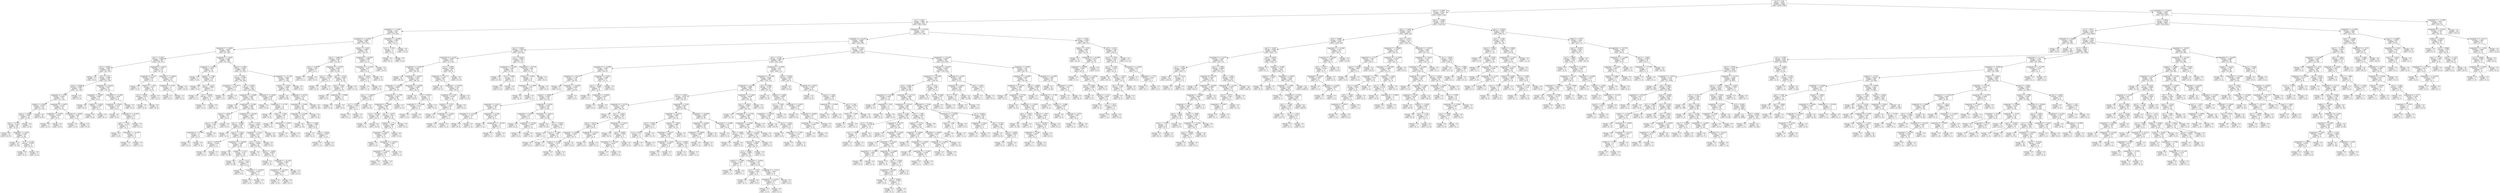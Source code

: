 digraph Tree {
node [shape=box] ;
0 [label="min Z <= 8.38\nentropy = 0.9041\nsamples = 14346\nvalue = [4587, 9759]"] ;
1 [label="max Z <= 11.8876\nentropy = 0.7522\nsamples = 5202\nvalue = [4080, 1122]"] ;
0 -> 1 [labeldistance=2.5, labelangle=45, headlabel="True"] ;
2 [label="var Y <= 0.467\nentropy = 0.9955\nsamples = 1932\nvalue = [890, 1042]"] ;
1 -> 2 ;
3 [label="magnitude 3 <= 11.0601\nentropy = 0.728\nsamples = 655\nvalue = [133, 522]"] ;
2 -> 3 ;
4 [label="magnitude 15 <= 10.5841\nentropy = 0.6968\nsamples = 639\nvalue = [120, 519]"] ;
3 -> 4 ;
5 [label="magnitude 17 <= 9.6841\nentropy = 0.6454\nsamples = 589\nvalue = [97, 492]"] ;
4 -> 5 ;
6 [label="min Y <= 5.3018\nentropy = 0.8498\nsamples = 203\nvalue = [56, 147]"] ;
5 -> 6 ;
7 [label="var X <= 0.0083\nentropy = 0.6637\nsamples = 168\nvalue = [29, 139]"] ;
6 -> 7 ;
8 [label="entropy = 0.0\nsamples = 6\nvalue = [6, 0]"] ;
7 -> 8 ;
9 [label="std Z <= 0.793\nentropy = 0.5894\nsamples = 162\nvalue = [23, 139]"] ;
7 -> 9 ;
10 [label="max X <= 8.5828\nentropy = 0.4481\nsamples = 139\nvalue = [13, 126]"] ;
9 -> 10 ;
11 [label="magnitude 14 <= 9.974\nentropy = 0.4032\nsamples = 137\nvalue = [11, 126]"] ;
10 -> 11 ;
12 [label="median Z <= 8.5516\nentropy = 0.2515\nsamples = 119\nvalue = [5, 114]"] ;
11 -> 12 ;
13 [label="mean Z <= 8.5006\nentropy = 0.4567\nsamples = 52\nvalue = [5, 47]"] ;
12 -> 13 ;
14 [label="min Z <= 6.3716\nentropy = 0.246\nsamples = 49\nvalue = [2, 47]"] ;
13 -> 14 ;
15 [label="entropy = 0.0\nsamples = 27\nvalue = [0, 27]"] ;
14 -> 15 ;
16 [label="magnitude 7 <= 9.679\nentropy = 0.4395\nsamples = 22\nvalue = [2, 20]"] ;
14 -> 16 ;
17 [label="entropy = 0.0\nsamples = 16\nvalue = [0, 16]"] ;
16 -> 17 ;
18 [label="var Z <= 0.1156\nentropy = 0.9183\nsamples = 6\nvalue = [2, 4]"] ;
16 -> 18 ;
19 [label="entropy = 0.0\nsamples = 4\nvalue = [0, 4]"] ;
18 -> 19 ;
20 [label="entropy = 0.0\nsamples = 2\nvalue = [2, 0]"] ;
18 -> 20 ;
21 [label="entropy = 0.0\nsamples = 3\nvalue = [3, 0]"] ;
13 -> 21 ;
22 [label="entropy = 0.0\nsamples = 67\nvalue = [0, 67]"] ;
12 -> 22 ;
23 [label="magnitude 16 <= 9.6673\nentropy = 0.9183\nsamples = 18\nvalue = [6, 12]"] ;
11 -> 23 ;
24 [label="magnitude 3 <= 9.5879\nentropy = 0.9544\nsamples = 8\nvalue = [5, 3]"] ;
23 -> 24 ;
25 [label="entropy = 0.0\nsamples = 3\nvalue = [0, 3]"] ;
24 -> 25 ;
26 [label="entropy = 0.0\nsamples = 5\nvalue = [5, 0]"] ;
24 -> 26 ;
27 [label="magnitude 18 <= 8.8282\nentropy = 0.469\nsamples = 10\nvalue = [1, 9]"] ;
23 -> 27 ;
28 [label="entropy = 0.0\nsamples = 1\nvalue = [1, 0]"] ;
27 -> 28 ;
29 [label="entropy = 0.0\nsamples = 9\nvalue = [0, 9]"] ;
27 -> 29 ;
30 [label="entropy = 0.0\nsamples = 2\nvalue = [2, 0]"] ;
10 -> 30 ;
31 [label="magnitude 16 <= 9.5418\nentropy = 0.9877\nsamples = 23\nvalue = [10, 13]"] ;
9 -> 31 ;
32 [label="magnitude 1 <= 9.9857\nentropy = 0.684\nsamples = 11\nvalue = [2, 9]"] ;
31 -> 32 ;
33 [label="entropy = 0.0\nsamples = 8\nvalue = [0, 8]"] ;
32 -> 33 ;
34 [label="median Y <= 4.4439\nentropy = 0.9183\nsamples = 3\nvalue = [2, 1]"] ;
32 -> 34 ;
35 [label="entropy = 0.0\nsamples = 2\nvalue = [2, 0]"] ;
34 -> 35 ;
36 [label="entropy = 0.0\nsamples = 1\nvalue = [0, 1]"] ;
34 -> 36 ;
37 [label="magnitude 9 <= 11.5903\nentropy = 0.9183\nsamples = 12\nvalue = [8, 4]"] ;
31 -> 37 ;
38 [label="magnitude 1 <= 9.3612\nentropy = 0.7219\nsamples = 10\nvalue = [8, 2]"] ;
37 -> 38 ;
39 [label="entropy = 0.0\nsamples = 5\nvalue = [5, 0]"] ;
38 -> 39 ;
40 [label="magnitude 16 <= 10.0614\nentropy = 0.971\nsamples = 5\nvalue = [3, 2]"] ;
38 -> 40 ;
41 [label="max Z <= 7.512\nentropy = 0.8113\nsamples = 4\nvalue = [3, 1]"] ;
40 -> 41 ;
42 [label="entropy = 0.0\nsamples = 2\nvalue = [2, 0]"] ;
41 -> 42 ;
43 [label="magnitude 7 <= 10.1067\nentropy = 1.0\nsamples = 2\nvalue = [1, 1]"] ;
41 -> 43 ;
44 [label="entropy = 0.0\nsamples = 1\nvalue = [0, 1]"] ;
43 -> 44 ;
45 [label="entropy = 0.0\nsamples = 1\nvalue = [1, 0]"] ;
43 -> 45 ;
46 [label="entropy = 0.0\nsamples = 1\nvalue = [0, 1]"] ;
40 -> 46 ;
47 [label="entropy = 0.0\nsamples = 2\nvalue = [0, 2]"] ;
37 -> 47 ;
48 [label="magnitude 8 <= 9.5272\nentropy = 0.7755\nsamples = 35\nvalue = [27, 8]"] ;
6 -> 48 ;
49 [label="magnitude 12 <= 9.371\nentropy = 0.9957\nsamples = 13\nvalue = [7, 6]"] ;
48 -> 49 ;
50 [label="entropy = 0.0\nsamples = 3\nvalue = [3, 0]"] ;
49 -> 50 ;
51 [label="median X <= 1.7435\nentropy = 0.971\nsamples = 10\nvalue = [4, 6]"] ;
49 -> 51 ;
52 [label="var X <= 0.0025\nentropy = 0.8113\nsamples = 8\nvalue = [2, 6]"] ;
51 -> 52 ;
53 [label="entropy = 0.0\nsamples = 2\nvalue = [2, 0]"] ;
52 -> 53 ;
54 [label="entropy = 0.0\nsamples = 6\nvalue = [0, 6]"] ;
52 -> 54 ;
55 [label="entropy = 0.0\nsamples = 2\nvalue = [2, 0]"] ;
51 -> 55 ;
56 [label="magnitude 11 <= 9.4903\nentropy = 0.4395\nsamples = 22\nvalue = [20, 2]"] ;
48 -> 56 ;
57 [label="magnitude 4 <= 9.399\nentropy = 1.0\nsamples = 4\nvalue = [2, 2]"] ;
56 -> 57 ;
58 [label="entropy = 0.0\nsamples = 2\nvalue = [2, 0]"] ;
57 -> 58 ;
59 [label="entropy = 0.0\nsamples = 2\nvalue = [0, 2]"] ;
57 -> 59 ;
60 [label="entropy = 0.0\nsamples = 18\nvalue = [18, 0]"] ;
56 -> 60 ;
61 [label="magnitude 6 <= 9.3256\nentropy = 0.4884\nsamples = 386\nvalue = [41, 345]"] ;
5 -> 61 ;
62 [label="magnitude 11 <= 9.6511\nentropy = 0.9911\nsamples = 18\nvalue = [8, 10]"] ;
61 -> 62 ;
63 [label="entropy = 0.0\nsamples = 6\nvalue = [0, 6]"] ;
62 -> 63 ;
64 [label="median Z <= 7.986\nentropy = 0.9183\nsamples = 12\nvalue = [8, 4]"] ;
62 -> 64 ;
65 [label="entropy = 0.0\nsamples = 5\nvalue = [5, 0]"] ;
64 -> 65 ;
66 [label="min Y <= -3.1437\nentropy = 0.9852\nsamples = 7\nvalue = [3, 4]"] ;
64 -> 66 ;
67 [label="entropy = 0.0\nsamples = 3\nvalue = [0, 3]"] ;
66 -> 67 ;
68 [label="std Y <= 0.6009\nentropy = 0.8113\nsamples = 4\nvalue = [3, 1]"] ;
66 -> 68 ;
69 [label="entropy = 0.0\nsamples = 3\nvalue = [3, 0]"] ;
68 -> 69 ;
70 [label="entropy = 0.0\nsamples = 1\nvalue = [0, 1]"] ;
68 -> 70 ;
71 [label="mean X <= 4.1993\nentropy = 0.4354\nsamples = 368\nvalue = [33, 335]"] ;
61 -> 71 ;
72 [label="var Y <= 0.0031\nentropy = 0.5369\nsamples = 212\nvalue = [26, 186]"] ;
71 -> 72 ;
73 [label="magnitude 11 <= 10.2171\nentropy = 0.8113\nsamples = 4\nvalue = [3, 1]"] ;
72 -> 73 ;
74 [label="entropy = 0.0\nsamples = 3\nvalue = [3, 0]"] ;
73 -> 74 ;
75 [label="entropy = 0.0\nsamples = 1\nvalue = [0, 1]"] ;
73 -> 75 ;
76 [label="var Z <= 0.6385\nentropy = 0.5017\nsamples = 208\nvalue = [23, 185]"] ;
72 -> 76 ;
77 [label="magnitude 15 <= 9.5988\nentropy = 0.4457\nsamples = 194\nvalue = [18, 176]"] ;
76 -> 77 ;
78 [label="entropy = 0.0\nsamples = 28\nvalue = [0, 28]"] ;
77 -> 78 ;
79 [label="magnitude 8 <= 9.5369\nentropy = 0.4952\nsamples = 166\nvalue = [18, 148]"] ;
77 -> 79 ;
80 [label="mean X <= 0.8794\nentropy = 0.971\nsamples = 15\nvalue = [6, 9]"] ;
79 -> 80 ;
81 [label="max Z <= 5.1797\nentropy = 0.684\nsamples = 11\nvalue = [2, 9]"] ;
80 -> 81 ;
82 [label="magnitude 16 <= 9.7903\nentropy = 1.0\nsamples = 4\nvalue = [2, 2]"] ;
81 -> 82 ;
83 [label="entropy = 0.0\nsamples = 2\nvalue = [0, 2]"] ;
82 -> 83 ;
84 [label="entropy = 0.0\nsamples = 2\nvalue = [2, 0]"] ;
82 -> 84 ;
85 [label="entropy = 0.0\nsamples = 7\nvalue = [0, 7]"] ;
81 -> 85 ;
86 [label="entropy = 0.0\nsamples = 4\nvalue = [4, 0]"] ;
80 -> 86 ;
87 [label="magnitude 18 <= 10.2449\nentropy = 0.4003\nsamples = 151\nvalue = [12, 139]"] ;
79 -> 87 ;
88 [label="min Y <= -8.0595\nentropy = 0.2479\nsamples = 97\nvalue = [4, 93]"] ;
87 -> 88 ;
89 [label="entropy = 0.0\nsamples = 1\nvalue = [1, 0]"] ;
88 -> 89 ;
90 [label="mean Z <= 1.0423\nentropy = 0.2006\nsamples = 96\nvalue = [3, 93]"] ;
88 -> 90 ;
91 [label="min Z <= 0.6788\nentropy = 0.9183\nsamples = 3\nvalue = [1, 2]"] ;
90 -> 91 ;
92 [label="entropy = 0.0\nsamples = 2\nvalue = [0, 2]"] ;
91 -> 92 ;
93 [label="entropy = 0.0\nsamples = 1\nvalue = [1, 0]"] ;
91 -> 93 ;
94 [label="magnitude 16 <= 10.0469\nentropy = 0.1498\nsamples = 93\nvalue = [2, 91]"] ;
90 -> 94 ;
95 [label="entropy = 0.0\nsamples = 58\nvalue = [0, 58]"] ;
94 -> 95 ;
96 [label="median X <= 2.1471\nentropy = 0.316\nsamples = 35\nvalue = [2, 33]"] ;
94 -> 96 ;
97 [label="entropy = 0.0\nsamples = 28\nvalue = [0, 28]"] ;
96 -> 97 ;
98 [label="min Z <= 8.217\nentropy = 0.8631\nsamples = 7\nvalue = [2, 5]"] ;
96 -> 98 ;
99 [label="entropy = 0.0\nsamples = 4\nvalue = [0, 4]"] ;
98 -> 99 ;
100 [label="magnitude 11 <= 10.2018\nentropy = 0.9183\nsamples = 3\nvalue = [2, 1]"] ;
98 -> 100 ;
101 [label="entropy = 0.0\nsamples = 2\nvalue = [2, 0]"] ;
100 -> 101 ;
102 [label="entropy = 0.0\nsamples = 1\nvalue = [0, 1]"] ;
100 -> 102 ;
103 [label="var Y <= 0.1615\nentropy = 0.6052\nsamples = 54\nvalue = [8, 46]"] ;
87 -> 103 ;
104 [label="magnitude 1 <= 10.411\nentropy = 0.8113\nsamples = 32\nvalue = [8, 24]"] ;
103 -> 104 ;
105 [label="std Y <= 0.2112\nentropy = 0.8905\nsamples = 26\nvalue = [8, 18]"] ;
104 -> 105 ;
106 [label="entropy = 0.0\nsamples = 7\nvalue = [0, 7]"] ;
105 -> 106 ;
107 [label="mean X <= -3.6528\nentropy = 0.9819\nsamples = 19\nvalue = [8, 11]"] ;
105 -> 107 ;
108 [label="entropy = 0.0\nsamples = 4\nvalue = [4, 0]"] ;
107 -> 108 ;
109 [label="magnitude 6 <= 10.1445\nentropy = 0.8366\nsamples = 15\nvalue = [4, 11]"] ;
107 -> 109 ;
110 [label="magnitude 18 <= 10.4333\nentropy = 0.9852\nsamples = 7\nvalue = [4, 3]"] ;
109 -> 110 ;
111 [label="entropy = 0.0\nsamples = 4\nvalue = [4, 0]"] ;
110 -> 111 ;
112 [label="entropy = 0.0\nsamples = 3\nvalue = [0, 3]"] ;
110 -> 112 ;
113 [label="entropy = 0.0\nsamples = 8\nvalue = [0, 8]"] ;
109 -> 113 ;
114 [label="entropy = 0.0\nsamples = 6\nvalue = [0, 6]"] ;
104 -> 114 ;
115 [label="entropy = 0.0\nsamples = 22\nvalue = [0, 22]"] ;
103 -> 115 ;
116 [label="magnitude 17 <= 9.8081\nentropy = 0.9403\nsamples = 14\nvalue = [5, 9]"] ;
76 -> 116 ;
117 [label="entropy = 0.0\nsamples = 4\nvalue = [0, 4]"] ;
116 -> 117 ;
118 [label="magnitude 11 <= 9.7347\nentropy = 1.0\nsamples = 10\nvalue = [5, 5]"] ;
116 -> 118 ;
119 [label="entropy = 0.0\nsamples = 4\nvalue = [4, 0]"] ;
118 -> 119 ;
120 [label="mean Y <= 1.1905\nentropy = 0.65\nsamples = 6\nvalue = [1, 5]"] ;
118 -> 120 ;
121 [label="entropy = 0.0\nsamples = 4\nvalue = [0, 4]"] ;
120 -> 121 ;
122 [label="magnitude 7 <= 9.9074\nentropy = 1.0\nsamples = 2\nvalue = [1, 1]"] ;
120 -> 122 ;
123 [label="entropy = 0.0\nsamples = 1\nvalue = [1, 0]"] ;
122 -> 123 ;
124 [label="entropy = 0.0\nsamples = 1\nvalue = [0, 1]"] ;
122 -> 124 ;
125 [label="magnitude 7 <= 11.1749\nentropy = 0.2642\nsamples = 156\nvalue = [7, 149]"] ;
71 -> 125 ;
126 [label="median Y <= 0.0573\nentropy = 0.2066\nsamples = 154\nvalue = [5, 149]"] ;
125 -> 126 ;
127 [label="entropy = 0.0\nsamples = 84\nvalue = [0, 84]"] ;
126 -> 127 ;
128 [label="magnitude 5 <= 9.9724\nentropy = 0.3712\nsamples = 70\nvalue = [5, 65]"] ;
126 -> 128 ;
129 [label="magnitude 19 <= 9.9292\nentropy = 0.65\nsamples = 30\nvalue = [5, 25]"] ;
128 -> 129 ;
130 [label="magnitude 14 <= 9.6788\nentropy = 0.7919\nsamples = 21\nvalue = [5, 16]"] ;
129 -> 130 ;
131 [label="entropy = 0.0\nsamples = 10\nvalue = [0, 10]"] ;
130 -> 131 ;
132 [label="min Y <= 0.1824\nentropy = 0.994\nsamples = 11\nvalue = [5, 6]"] ;
130 -> 132 ;
133 [label="entropy = 0.0\nsamples = 4\nvalue = [4, 0]"] ;
132 -> 133 ;
134 [label="max Z <= 4.8746\nentropy = 0.5917\nsamples = 7\nvalue = [1, 6]"] ;
132 -> 134 ;
135 [label="entropy = 0.0\nsamples = 1\nvalue = [1, 0]"] ;
134 -> 135 ;
136 [label="entropy = 0.0\nsamples = 6\nvalue = [0, 6]"] ;
134 -> 136 ;
137 [label="entropy = 0.0\nsamples = 9\nvalue = [0, 9]"] ;
129 -> 137 ;
138 [label="entropy = 0.0\nsamples = 40\nvalue = [0, 40]"] ;
128 -> 138 ;
139 [label="entropy = 0.0\nsamples = 2\nvalue = [2, 0]"] ;
125 -> 139 ;
140 [label="median Y <= 3.5232\nentropy = 0.9954\nsamples = 50\nvalue = [23, 27]"] ;
4 -> 140 ;
141 [label="min X <= -6.3653\nentropy = 0.8631\nsamples = 35\nvalue = [10, 25]"] ;
140 -> 141 ;
142 [label="min Z <= 0.188\nentropy = 0.65\nsamples = 6\nvalue = [5, 1]"] ;
141 -> 142 ;
143 [label="entropy = 0.0\nsamples = 1\nvalue = [0, 1]"] ;
142 -> 143 ;
144 [label="entropy = 0.0\nsamples = 5\nvalue = [5, 0]"] ;
142 -> 144 ;
145 [label="magnitude 10 <= 9.0784\nentropy = 0.6632\nsamples = 29\nvalue = [5, 24]"] ;
141 -> 145 ;
146 [label="min Y <= -1.1465\nentropy = 0.8113\nsamples = 4\nvalue = [3, 1]"] ;
145 -> 146 ;
147 [label="entropy = 0.0\nsamples = 3\nvalue = [3, 0]"] ;
146 -> 147 ;
148 [label="entropy = 0.0\nsamples = 1\nvalue = [0, 1]"] ;
146 -> 148 ;
149 [label="min Y <= -0.7972\nentropy = 0.4022\nsamples = 25\nvalue = [2, 23]"] ;
145 -> 149 ;
150 [label="std Z <= 0.7844\nentropy = 0.65\nsamples = 12\nvalue = [2, 10]"] ;
149 -> 150 ;
151 [label="entropy = 0.0\nsamples = 8\nvalue = [0, 8]"] ;
150 -> 151 ;
152 [label="magnitude 19 <= 9.9089\nentropy = 1.0\nsamples = 4\nvalue = [2, 2]"] ;
150 -> 152 ;
153 [label="entropy = 0.0\nsamples = 2\nvalue = [2, 0]"] ;
152 -> 153 ;
154 [label="entropy = 0.0\nsamples = 2\nvalue = [0, 2]"] ;
152 -> 154 ;
155 [label="entropy = 0.0\nsamples = 13\nvalue = [0, 13]"] ;
149 -> 155 ;
156 [label="magnitude 0 <= 10.2036\nentropy = 0.5665\nsamples = 15\nvalue = [13, 2]"] ;
140 -> 156 ;
157 [label="magnitude 13 <= 11.0239\nentropy = 0.971\nsamples = 5\nvalue = [3, 2]"] ;
156 -> 157 ;
158 [label="max Z <= 6.6337\nentropy = 0.9183\nsamples = 3\nvalue = [1, 2]"] ;
157 -> 158 ;
159 [label="entropy = 0.0\nsamples = 1\nvalue = [1, 0]"] ;
158 -> 159 ;
160 [label="entropy = 0.0\nsamples = 2\nvalue = [0, 2]"] ;
158 -> 160 ;
161 [label="entropy = 0.0\nsamples = 2\nvalue = [2, 0]"] ;
157 -> 161 ;
162 [label="entropy = 0.0\nsamples = 10\nvalue = [10, 0]"] ;
156 -> 162 ;
163 [label="magnitude 5 <= 10.6966\nentropy = 0.6962\nsamples = 16\nvalue = [13, 3]"] ;
3 -> 163 ;
164 [label="var Z <= 1.3354\nentropy = 1.0\nsamples = 6\nvalue = [3, 3]"] ;
163 -> 164 ;
165 [label="entropy = 0.0\nsamples = 3\nvalue = [0, 3]"] ;
164 -> 165 ;
166 [label="entropy = 0.0\nsamples = 3\nvalue = [3, 0]"] ;
164 -> 166 ;
167 [label="entropy = 0.0\nsamples = 10\nvalue = [10, 0]"] ;
163 -> 167 ;
168 [label="magnitude 10 <= 11.5128\nentropy = 0.975\nsamples = 1277\nvalue = [757, 520]"] ;
2 -> 168 ;
169 [label="magnitude 12 <= 9.2168\nentropy = 0.9986\nsamples = 1058\nvalue = [552, 506]"] ;
168 -> 169 ;
170 [label="min Z <= 5.9832\nentropy = 0.8129\nsamples = 247\nvalue = [185, 62]"] ;
169 -> 170 ;
171 [label="magnitude 19 <= 10.222\nentropy = 0.6905\nsamples = 211\nvalue = [172, 39]"] ;
170 -> 171 ;
172 [label="magnitude 8 <= 9.0356\nentropy = 0.8412\nsamples = 126\nvalue = [92, 34]"] ;
171 -> 172 ;
173 [label="entropy = 0.0\nsamples = 24\nvalue = [24, 0]"] ;
172 -> 173 ;
174 [label="magnitude 4 <= 10.8237\nentropy = 0.9183\nsamples = 102\nvalue = [68, 34]"] ;
172 -> 174 ;
175 [label="magnitude 11 <= 9.6025\nentropy = 0.9906\nsamples = 70\nvalue = [39, 31]"] ;
174 -> 175 ;
176 [label="max Y <= -1.3306\nentropy = 0.4537\nsamples = 21\nvalue = [2, 19]"] ;
175 -> 176 ;
177 [label="var Y <= 0.7655\nentropy = 0.9183\nsamples = 3\nvalue = [2, 1]"] ;
176 -> 177 ;
178 [label="entropy = 0.0\nsamples = 1\nvalue = [0, 1]"] ;
177 -> 178 ;
179 [label="entropy = 0.0\nsamples = 2\nvalue = [2, 0]"] ;
177 -> 179 ;
180 [label="entropy = 0.0\nsamples = 18\nvalue = [0, 18]"] ;
176 -> 180 ;
181 [label="magnitude 8 <= 11.1935\nentropy = 0.8031\nsamples = 49\nvalue = [37, 12]"] ;
175 -> 181 ;
182 [label="magnitude 10 <= 9.4289\nentropy = 0.8997\nsamples = 38\nvalue = [26, 12]"] ;
181 -> 182 ;
183 [label="var X <= 18.2728\nentropy = 0.469\nsamples = 20\nvalue = [18, 2]"] ;
182 -> 183 ;
184 [label="entropy = 0.0\nsamples = 2\nvalue = [0, 2]"] ;
183 -> 184 ;
185 [label="entropy = 0.0\nsamples = 18\nvalue = [18, 0]"] ;
183 -> 185 ;
186 [label="min Y <= -1.8776\nentropy = 0.9911\nsamples = 18\nvalue = [8, 10]"] ;
182 -> 186 ;
187 [label="median X <= 1.711\nentropy = 0.9968\nsamples = 15\nvalue = [8, 7]"] ;
186 -> 187 ;
188 [label="magnitude 6 <= 9.4013\nentropy = 0.9799\nsamples = 12\nvalue = [5, 7]"] ;
187 -> 188 ;
189 [label="entropy = 0.0\nsamples = 3\nvalue = [3, 0]"] ;
188 -> 189 ;
190 [label="magnitude 14 <= 10.9231\nentropy = 0.7642\nsamples = 9\nvalue = [2, 7]"] ;
188 -> 190 ;
191 [label="magnitude 4 <= 8.4122\nentropy = 0.5436\nsamples = 8\nvalue = [1, 7]"] ;
190 -> 191 ;
192 [label="entropy = 0.0\nsamples = 1\nvalue = [1, 0]"] ;
191 -> 192 ;
193 [label="entropy = 0.0\nsamples = 7\nvalue = [0, 7]"] ;
191 -> 193 ;
194 [label="entropy = 0.0\nsamples = 1\nvalue = [1, 0]"] ;
190 -> 194 ;
195 [label="entropy = 0.0\nsamples = 3\nvalue = [3, 0]"] ;
187 -> 195 ;
196 [label="entropy = 0.0\nsamples = 3\nvalue = [0, 3]"] ;
186 -> 196 ;
197 [label="entropy = 0.0\nsamples = 11\nvalue = [11, 0]"] ;
181 -> 197 ;
198 [label="magnitude 14 <= 9.9368\nentropy = 0.4489\nsamples = 32\nvalue = [29, 3]"] ;
174 -> 198 ;
199 [label="entropy = 0.0\nsamples = 26\nvalue = [26, 0]"] ;
198 -> 199 ;
200 [label="var X <= 90.8275\nentropy = 1.0\nsamples = 6\nvalue = [3, 3]"] ;
198 -> 200 ;
201 [label="magnitude 13 <= 12.0496\nentropy = 0.8113\nsamples = 4\nvalue = [3, 1]"] ;
200 -> 201 ;
202 [label="entropy = 0.0\nsamples = 3\nvalue = [3, 0]"] ;
201 -> 202 ;
203 [label="entropy = 0.0\nsamples = 1\nvalue = [0, 1]"] ;
201 -> 203 ;
204 [label="entropy = 0.0\nsamples = 2\nvalue = [0, 2]"] ;
200 -> 204 ;
205 [label="var Z <= 2.2893\nentropy = 0.3228\nsamples = 85\nvalue = [80, 5]"] ;
171 -> 205 ;
206 [label="magnitude 13 <= 9.1113\nentropy = 0.4567\nsamples = 52\nvalue = [47, 5]"] ;
205 -> 206 ;
207 [label="entropy = 0.0\nsamples = 27\nvalue = [27, 0]"] ;
206 -> 207 ;
208 [label="magnitude 1 <= 10.0746\nentropy = 0.7219\nsamples = 25\nvalue = [20, 5]"] ;
206 -> 208 ;
209 [label="magnitude 10 <= 9.581\nentropy = 0.9799\nsamples = 12\nvalue = [7, 5]"] ;
208 -> 209 ;
210 [label="median X <= -3.4737\nentropy = 0.7642\nsamples = 9\nvalue = [7, 2]"] ;
209 -> 210 ;
211 [label="entropy = 0.0\nsamples = 6\nvalue = [6, 0]"] ;
210 -> 211 ;
212 [label="magnitude 4 <= 11.8812\nentropy = 0.9183\nsamples = 3\nvalue = [1, 2]"] ;
210 -> 212 ;
213 [label="entropy = 0.0\nsamples = 2\nvalue = [0, 2]"] ;
212 -> 213 ;
214 [label="entropy = 0.0\nsamples = 1\nvalue = [1, 0]"] ;
212 -> 214 ;
215 [label="entropy = 0.0\nsamples = 3\nvalue = [0, 3]"] ;
209 -> 215 ;
216 [label="entropy = 0.0\nsamples = 13\nvalue = [13, 0]"] ;
208 -> 216 ;
217 [label="entropy = 0.0\nsamples = 33\nvalue = [33, 0]"] ;
205 -> 217 ;
218 [label="var Z <= 0.9516\nentropy = 0.9436\nsamples = 36\nvalue = [13, 23]"] ;
170 -> 218 ;
219 [label="magnitude 12 <= 9.1564\nentropy = 0.469\nsamples = 20\nvalue = [2, 18]"] ;
218 -> 219 ;
220 [label="entropy = 0.0\nsamples = 16\nvalue = [0, 16]"] ;
219 -> 220 ;
221 [label="std Y <= 0.9064\nentropy = 1.0\nsamples = 4\nvalue = [2, 2]"] ;
219 -> 221 ;
222 [label="entropy = 0.0\nsamples = 2\nvalue = [2, 0]"] ;
221 -> 222 ;
223 [label="entropy = 0.0\nsamples = 2\nvalue = [0, 2]"] ;
221 -> 223 ;
224 [label="magnitude 8 <= 10.7744\nentropy = 0.896\nsamples = 16\nvalue = [11, 5]"] ;
218 -> 224 ;
225 [label="median Z <= 9.2584\nentropy = 1.0\nsamples = 10\nvalue = [5, 5]"] ;
224 -> 225 ;
226 [label="magnitude 17 <= 11.6658\nentropy = 0.65\nsamples = 6\nvalue = [5, 1]"] ;
225 -> 226 ;
227 [label="entropy = 0.0\nsamples = 5\nvalue = [5, 0]"] ;
226 -> 227 ;
228 [label="entropy = 0.0\nsamples = 1\nvalue = [0, 1]"] ;
226 -> 228 ;
229 [label="entropy = 0.0\nsamples = 4\nvalue = [0, 4]"] ;
225 -> 229 ;
230 [label="entropy = 0.0\nsamples = 6\nvalue = [6, 0]"] ;
224 -> 230 ;
231 [label="var X <= 67.7058\nentropy = 0.9935\nsamples = 811\nvalue = [367, 444]"] ;
169 -> 231 ;
232 [label="std Z <= 0.7739\nentropy = 0.9986\nsamples = 448\nvalue = [234, 214]"] ;
231 -> 232 ;
233 [label="magnitude 19 <= 10.6869\nentropy = 0.8261\nsamples = 131\nvalue = [34, 97]"] ;
232 -> 233 ;
234 [label="magnitude 19 <= 8.6174\nentropy = 0.7185\nsamples = 116\nvalue = [23, 93]"] ;
233 -> 234 ;
235 [label="entropy = 0.0\nsamples = 5\nvalue = [5, 0]"] ;
234 -> 235 ;
236 [label="magnitude 1 <= 10.9252\nentropy = 0.6395\nsamples = 111\nvalue = [18, 93]"] ;
234 -> 236 ;
237 [label="median Z <= 4.9595\nentropy = 0.5597\nsamples = 107\nvalue = [14, 93]"] ;
236 -> 237 ;
238 [label="magnitude 5 <= 9.6119\nentropy = 0.9403\nsamples = 14\nvalue = [9, 5]"] ;
237 -> 238 ;
239 [label="magnitude 14 <= 10.7259\nentropy = 0.7219\nsamples = 5\nvalue = [1, 4]"] ;
238 -> 239 ;
240 [label="entropy = 0.0\nsamples = 4\nvalue = [0, 4]"] ;
239 -> 240 ;
241 [label="entropy = 0.0\nsamples = 1\nvalue = [1, 0]"] ;
239 -> 241 ;
242 [label="magnitude 0 <= 9.7691\nentropy = 0.5033\nsamples = 9\nvalue = [8, 1]"] ;
238 -> 242 ;
243 [label="entropy = 0.0\nsamples = 7\nvalue = [7, 0]"] ;
242 -> 243 ;
244 [label="magnitude 17 <= 10.0321\nentropy = 1.0\nsamples = 2\nvalue = [1, 1]"] ;
242 -> 244 ;
245 [label="entropy = 0.0\nsamples = 1\nvalue = [0, 1]"] ;
244 -> 245 ;
246 [label="entropy = 0.0\nsamples = 1\nvalue = [1, 0]"] ;
244 -> 246 ;
247 [label="magnitude 5 <= 8.8194\nentropy = 0.3022\nsamples = 93\nvalue = [5, 88]"] ;
237 -> 247 ;
248 [label="magnitude 4 <= 8.7878\nentropy = 0.971\nsamples = 5\nvalue = [3, 2]"] ;
247 -> 248 ;
249 [label="entropy = 0.0\nsamples = 2\nvalue = [2, 0]"] ;
248 -> 249 ;
250 [label="magnitude 3 <= 9.5249\nentropy = 0.9183\nsamples = 3\nvalue = [1, 2]"] ;
248 -> 250 ;
251 [label="entropy = 0.0\nsamples = 2\nvalue = [0, 2]"] ;
250 -> 251 ;
252 [label="entropy = 0.0\nsamples = 1\nvalue = [1, 0]"] ;
250 -> 252 ;
253 [label="magnitude 5 <= 10.9114\nentropy = 0.1565\nsamples = 88\nvalue = [2, 86]"] ;
247 -> 253 ;
254 [label="entropy = 0.0\nsamples = 81\nvalue = [0, 81]"] ;
253 -> 254 ;
255 [label="var Y <= 0.5348\nentropy = 0.8631\nsamples = 7\nvalue = [2, 5]"] ;
253 -> 255 ;
256 [label="entropy = 0.0\nsamples = 1\nvalue = [1, 0]"] ;
255 -> 256 ;
257 [label="max Z <= 11.1395\nentropy = 0.65\nsamples = 6\nvalue = [1, 5]"] ;
255 -> 257 ;
258 [label="entropy = 0.0\nsamples = 5\nvalue = [0, 5]"] ;
257 -> 258 ;
259 [label="entropy = 0.0\nsamples = 1\nvalue = [1, 0]"] ;
257 -> 259 ;
260 [label="entropy = 0.0\nsamples = 4\nvalue = [4, 0]"] ;
236 -> 260 ;
261 [label="magnitude 5 <= 9.9351\nentropy = 0.8366\nsamples = 15\nvalue = [11, 4]"] ;
233 -> 261 ;
262 [label="min X <= -4.2363\nentropy = 0.9911\nsamples = 9\nvalue = [5, 4]"] ;
261 -> 262 ;
263 [label="entropy = 0.0\nsamples = 3\nvalue = [3, 0]"] ;
262 -> 263 ;
264 [label="magnitude 0 <= 10.9945\nentropy = 0.9183\nsamples = 6\nvalue = [2, 4]"] ;
262 -> 264 ;
265 [label="entropy = 0.0\nsamples = 4\nvalue = [0, 4]"] ;
264 -> 265 ;
266 [label="entropy = 0.0\nsamples = 2\nvalue = [2, 0]"] ;
264 -> 266 ;
267 [label="entropy = 0.0\nsamples = 6\nvalue = [6, 0]"] ;
261 -> 267 ;
268 [label="magnitude 4 <= 11.5208\nentropy = 0.95\nsamples = 317\nvalue = [200, 117]"] ;
232 -> 268 ;
269 [label="magnitude 14 <= 11.065\nentropy = 0.9822\nsamples = 268\nvalue = [155, 113]"] ;
268 -> 269 ;
270 [label="magnitude 6 <= 10.4715\nentropy = 0.9992\nsamples = 209\nvalue = [108, 101]"] ;
269 -> 270 ;
271 [label="min X <= -5.3762\nentropy = 0.9701\nsamples = 138\nvalue = [55, 83]"] ;
270 -> 271 ;
272 [label="magnitude 12 <= 9.3722\nentropy = 0.9183\nsamples = 42\nvalue = [28, 14]"] ;
271 -> 272 ;
273 [label="entropy = 0.0\nsamples = 3\nvalue = [0, 3]"] ;
272 -> 273 ;
274 [label="min Y <= -2.2032\nentropy = 0.8582\nsamples = 39\nvalue = [28, 11]"] ;
272 -> 274 ;
275 [label="max X <= 8.8313\nentropy = 0.5917\nsamples = 28\nvalue = [24, 4]"] ;
274 -> 275 ;
276 [label="magnitude 1 <= 9.5986\nentropy = 0.2762\nsamples = 21\nvalue = [20, 1]"] ;
275 -> 276 ;
277 [label="median X <= -6.1481\nentropy = 0.7219\nsamples = 5\nvalue = [4, 1]"] ;
276 -> 277 ;
278 [label="entropy = 0.0\nsamples = 1\nvalue = [0, 1]"] ;
277 -> 278 ;
279 [label="entropy = 0.0\nsamples = 4\nvalue = [4, 0]"] ;
277 -> 279 ;
280 [label="entropy = 0.0\nsamples = 16\nvalue = [16, 0]"] ;
276 -> 280 ;
281 [label="magnitude 8 <= 9.7233\nentropy = 0.9852\nsamples = 7\nvalue = [4, 3]"] ;
275 -> 281 ;
282 [label="entropy = 0.0\nsamples = 4\nvalue = [4, 0]"] ;
281 -> 282 ;
283 [label="entropy = 0.0\nsamples = 3\nvalue = [0, 3]"] ;
281 -> 283 ;
284 [label="magnitude 16 <= 9.3513\nentropy = 0.9457\nsamples = 11\nvalue = [4, 7]"] ;
274 -> 284 ;
285 [label="entropy = 0.0\nsamples = 2\nvalue = [2, 0]"] ;
284 -> 285 ;
286 [label="std X <= 0.8069\nentropy = 0.7642\nsamples = 9\nvalue = [2, 7]"] ;
284 -> 286 ;
287 [label="magnitude 14 <= 10.2261\nentropy = 0.9183\nsamples = 3\nvalue = [2, 1]"] ;
286 -> 287 ;
288 [label="entropy = 0.0\nsamples = 1\nvalue = [0, 1]"] ;
287 -> 288 ;
289 [label="entropy = 0.0\nsamples = 2\nvalue = [2, 0]"] ;
287 -> 289 ;
290 [label="entropy = 0.0\nsamples = 6\nvalue = [0, 6]"] ;
286 -> 290 ;
291 [label="magnitude 6 <= 9.359\nentropy = 0.8571\nsamples = 96\nvalue = [27, 69]"] ;
271 -> 291 ;
292 [label="magnitude 1 <= 9.3719\nentropy = 0.9887\nsamples = 32\nvalue = [18, 14]"] ;
291 -> 292 ;
293 [label="std X <= 0.9824\nentropy = 0.3912\nsamples = 13\nvalue = [12, 1]"] ;
292 -> 293 ;
294 [label="var X <= 0.8233\nentropy = 1.0\nsamples = 2\nvalue = [1, 1]"] ;
293 -> 294 ;
295 [label="entropy = 0.0\nsamples = 1\nvalue = [1, 0]"] ;
294 -> 295 ;
296 [label="entropy = 0.0\nsamples = 1\nvalue = [0, 1]"] ;
294 -> 296 ;
297 [label="entropy = 0.0\nsamples = 11\nvalue = [11, 0]"] ;
293 -> 297 ;
298 [label="median Y <= 7.8275\nentropy = 0.8997\nsamples = 19\nvalue = [6, 13]"] ;
292 -> 298 ;
299 [label="magnitude 8 <= 8.4317\nentropy = 0.6962\nsamples = 16\nvalue = [3, 13]"] ;
298 -> 299 ;
300 [label="magnitude 9 <= 8.4034\nentropy = 0.9183\nsamples = 3\nvalue = [2, 1]"] ;
299 -> 300 ;
301 [label="entropy = 0.0\nsamples = 2\nvalue = [2, 0]"] ;
300 -> 301 ;
302 [label="entropy = 0.0\nsamples = 1\nvalue = [0, 1]"] ;
300 -> 302 ;
303 [label="min Z <= 8.0635\nentropy = 0.3912\nsamples = 13\nvalue = [1, 12]"] ;
299 -> 303 ;
304 [label="entropy = 0.0\nsamples = 12\nvalue = [0, 12]"] ;
303 -> 304 ;
305 [label="entropy = 0.0\nsamples = 1\nvalue = [1, 0]"] ;
303 -> 305 ;
306 [label="entropy = 0.0\nsamples = 3\nvalue = [3, 0]"] ;
298 -> 306 ;
307 [label="magnitude 1 <= 10.9856\nentropy = 0.5859\nsamples = 64\nvalue = [9, 55]"] ;
291 -> 307 ;
308 [label="magnitude 3 <= 8.8338\nentropy = 0.3095\nsamples = 54\nvalue = [3, 51]"] ;
307 -> 308 ;
309 [label="magnitude 5 <= 8.8864\nentropy = 0.9852\nsamples = 7\nvalue = [3, 4]"] ;
308 -> 309 ;
310 [label="entropy = 0.0\nsamples = 3\nvalue = [3, 0]"] ;
309 -> 310 ;
311 [label="entropy = 0.0\nsamples = 4\nvalue = [0, 4]"] ;
309 -> 311 ;
312 [label="entropy = 0.0\nsamples = 47\nvalue = [0, 47]"] ;
308 -> 312 ;
313 [label="magnitude 15 <= 9.4996\nentropy = 0.971\nsamples = 10\nvalue = [6, 4]"] ;
307 -> 313 ;
314 [label="entropy = 0.0\nsamples = 5\nvalue = [5, 0]"] ;
313 -> 314 ;
315 [label="std Y <= 0.8862\nentropy = 0.7219\nsamples = 5\nvalue = [1, 4]"] ;
313 -> 315 ;
316 [label="entropy = 0.0\nsamples = 1\nvalue = [1, 0]"] ;
315 -> 316 ;
317 [label="entropy = 0.0\nsamples = 4\nvalue = [0, 4]"] ;
315 -> 317 ;
318 [label="magnitude 3 <= 11.0463\nentropy = 0.8168\nsamples = 71\nvalue = [53, 18]"] ;
270 -> 318 ;
319 [label="min Y <= -6.8474\nentropy = 0.8997\nsamples = 57\nvalue = [39, 18]"] ;
318 -> 319 ;
320 [label="entropy = 0.0\nsamples = 11\nvalue = [11, 0]"] ;
319 -> 320 ;
321 [label="magnitude 12 <= 11.0749\nentropy = 0.9656\nsamples = 46\nvalue = [28, 18]"] ;
319 -> 321 ;
322 [label="magnitude 8 <= 11.2446\nentropy = 0.9928\nsamples = 40\nvalue = [22, 18]"] ;
321 -> 322 ;
323 [label="mean Y <= 6.7458\nentropy = 0.9975\nsamples = 34\nvalue = [16, 18]"] ;
322 -> 323 ;
324 [label="median X <= 6.8123\nentropy = 0.9992\nsamples = 31\nvalue = [16, 15]"] ;
323 -> 324 ;
325 [label="var X <= 0.9944\nentropy = 0.9963\nsamples = 28\nvalue = [13, 15]"] ;
324 -> 325 ;
326 [label="median Z <= 7.7068\nentropy = 0.5436\nsamples = 8\nvalue = [1, 7]"] ;
325 -> 326 ;
327 [label="entropy = 0.0\nsamples = 1\nvalue = [1, 0]"] ;
326 -> 327 ;
328 [label="entropy = 0.0\nsamples = 7\nvalue = [0, 7]"] ;
326 -> 328 ;
329 [label="magnitude 0 <= 10.0021\nentropy = 0.971\nsamples = 20\nvalue = [12, 8]"] ;
325 -> 329 ;
330 [label="var X <= 1.1357\nentropy = 0.469\nsamples = 10\nvalue = [9, 1]"] ;
329 -> 330 ;
331 [label="entropy = 0.0\nsamples = 1\nvalue = [0, 1]"] ;
330 -> 331 ;
332 [label="entropy = 0.0\nsamples = 9\nvalue = [9, 0]"] ;
330 -> 332 ;
333 [label="magnitude 15 <= 9.7161\nentropy = 0.8813\nsamples = 10\nvalue = [3, 7]"] ;
329 -> 333 ;
334 [label="magnitude 4 <= 10.2272\nentropy = 0.8113\nsamples = 4\nvalue = [3, 1]"] ;
333 -> 334 ;
335 [label="entropy = 0.0\nsamples = 3\nvalue = [3, 0]"] ;
334 -> 335 ;
336 [label="entropy = 0.0\nsamples = 1\nvalue = [0, 1]"] ;
334 -> 336 ;
337 [label="entropy = 0.0\nsamples = 6\nvalue = [0, 6]"] ;
333 -> 337 ;
338 [label="entropy = 0.0\nsamples = 3\nvalue = [3, 0]"] ;
324 -> 338 ;
339 [label="entropy = 0.0\nsamples = 3\nvalue = [0, 3]"] ;
323 -> 339 ;
340 [label="entropy = 0.0\nsamples = 6\nvalue = [6, 0]"] ;
322 -> 340 ;
341 [label="entropy = 0.0\nsamples = 6\nvalue = [6, 0]"] ;
321 -> 341 ;
342 [label="entropy = 0.0\nsamples = 14\nvalue = [14, 0]"] ;
318 -> 342 ;
343 [label="std X <= 0.9798\nentropy = 0.7287\nsamples = 59\nvalue = [47, 12]"] ;
269 -> 343 ;
344 [label="entropy = 0.0\nsamples = 14\nvalue = [14, 0]"] ;
343 -> 344 ;
345 [label="median X <= 3.4068\nentropy = 0.8366\nsamples = 45\nvalue = [33, 12]"] ;
343 -> 345 ;
346 [label="var Y <= 17.939\nentropy = 0.65\nsamples = 36\nvalue = [30, 6]"] ;
345 -> 346 ;
347 [label="magnitude 7 <= 10.4752\nentropy = 0.5226\nsamples = 34\nvalue = [30, 4]"] ;
346 -> 347 ;
348 [label="entropy = 0.0\nsamples = 25\nvalue = [25, 0]"] ;
347 -> 348 ;
349 [label="min Z <= 2.4525\nentropy = 0.9911\nsamples = 9\nvalue = [5, 4]"] ;
347 -> 349 ;
350 [label="entropy = 0.0\nsamples = 4\nvalue = [4, 0]"] ;
349 -> 350 ;
351 [label="magnitude 17 <= 7.7831\nentropy = 0.7219\nsamples = 5\nvalue = [1, 4]"] ;
349 -> 351 ;
352 [label="entropy = 0.0\nsamples = 1\nvalue = [1, 0]"] ;
351 -> 352 ;
353 [label="entropy = 0.0\nsamples = 4\nvalue = [0, 4]"] ;
351 -> 353 ;
354 [label="entropy = 0.0\nsamples = 2\nvalue = [0, 2]"] ;
346 -> 354 ;
355 [label="magnitude 2 <= 10.0473\nentropy = 0.9183\nsamples = 9\nvalue = [3, 6]"] ;
345 -> 355 ;
356 [label="entropy = 0.0\nsamples = 4\nvalue = [0, 4]"] ;
355 -> 356 ;
357 [label="magnitude 5 <= 9.8486\nentropy = 0.971\nsamples = 5\nvalue = [3, 2]"] ;
355 -> 357 ;
358 [label="magnitude 15 <= 11.2964\nentropy = 0.9183\nsamples = 3\nvalue = [1, 2]"] ;
357 -> 358 ;
359 [label="entropy = 0.0\nsamples = 1\nvalue = [1, 0]"] ;
358 -> 359 ;
360 [label="entropy = 0.0\nsamples = 2\nvalue = [0, 2]"] ;
358 -> 360 ;
361 [label="entropy = 0.0\nsamples = 2\nvalue = [2, 0]"] ;
357 -> 361 ;
362 [label="min X <= -8.9165\nentropy = 0.4079\nsamples = 49\nvalue = [45, 4]"] ;
268 -> 362 ;
363 [label="entropy = 0.0\nsamples = 16\nvalue = [16, 0]"] ;
362 -> 363 ;
364 [label="magnitude 19 <= 9.4075\nentropy = 0.5328\nsamples = 33\nvalue = [29, 4]"] ;
362 -> 364 ;
365 [label="entropy = 0.0\nsamples = 15\nvalue = [15, 0]"] ;
364 -> 365 ;
366 [label="mean X <= -1.862\nentropy = 0.7642\nsamples = 18\nvalue = [14, 4]"] ;
364 -> 366 ;
367 [label="magnitude 18 <= 10.5549\nentropy = 1.0\nsamples = 6\nvalue = [3, 3]"] ;
366 -> 367 ;
368 [label="entropy = 0.0\nsamples = 3\nvalue = [0, 3]"] ;
367 -> 368 ;
369 [label="entropy = 0.0\nsamples = 3\nvalue = [3, 0]"] ;
367 -> 369 ;
370 [label="min Z <= 0.262\nentropy = 0.4138\nsamples = 12\nvalue = [11, 1]"] ;
366 -> 370 ;
371 [label="median Z <= 3.0806\nentropy = 1.0\nsamples = 2\nvalue = [1, 1]"] ;
370 -> 371 ;
372 [label="entropy = 0.0\nsamples = 1\nvalue = [1, 0]"] ;
371 -> 372 ;
373 [label="entropy = 0.0\nsamples = 1\nvalue = [0, 1]"] ;
371 -> 373 ;
374 [label="entropy = 0.0\nsamples = 10\nvalue = [10, 0]"] ;
370 -> 374 ;
375 [label="magnitude 5 <= 10.0329\nentropy = 0.9479\nsamples = 363\nvalue = [133, 230]"] ;
231 -> 375 ;
376 [label="magnitude 9 <= 10.1615\nentropy = 0.9788\nsamples = 263\nvalue = [109, 154]"] ;
375 -> 376 ;
377 [label="magnitude 14 <= 12.1889\nentropy = 0.9977\nsamples = 197\nvalue = [104, 93]"] ;
376 -> 377 ;
378 [label="std X <= 8.5091\nentropy = 0.9887\nsamples = 160\nvalue = [70, 90]"] ;
377 -> 378 ;
379 [label="magnitude 19 <= 10.0785\nentropy = 0.5226\nsamples = 17\nvalue = [2, 15]"] ;
378 -> 379 ;
380 [label="entropy = 0.0\nsamples = 13\nvalue = [0, 13]"] ;
379 -> 380 ;
381 [label="magnitude 5 <= 9.82\nentropy = 1.0\nsamples = 4\nvalue = [2, 2]"] ;
379 -> 381 ;
382 [label="entropy = 0.0\nsamples = 2\nvalue = [0, 2]"] ;
381 -> 382 ;
383 [label="entropy = 0.0\nsamples = 2\nvalue = [2, 0]"] ;
381 -> 383 ;
384 [label="magnitude 17 <= 10.7119\nentropy = 0.9983\nsamples = 143\nvalue = [68, 75]"] ;
378 -> 384 ;
385 [label="magnitude 6 <= 10.0143\nentropy = 0.994\nsamples = 99\nvalue = [54, 45]"] ;
384 -> 385 ;
386 [label="max X <= 9.288\nentropy = 0.9911\nsamples = 63\nvalue = [28, 35]"] ;
385 -> 386 ;
387 [label="var X <= 76.1824\nentropy = 0.4138\nsamples = 12\nvalue = [1, 11]"] ;
386 -> 387 ;
388 [label="max Y <= 3.9565\nentropy = 1.0\nsamples = 2\nvalue = [1, 1]"] ;
387 -> 388 ;
389 [label="entropy = 0.0\nsamples = 1\nvalue = [1, 0]"] ;
388 -> 389 ;
390 [label="entropy = 0.0\nsamples = 1\nvalue = [0, 1]"] ;
388 -> 390 ;
391 [label="entropy = 0.0\nsamples = 10\nvalue = [0, 10]"] ;
387 -> 391 ;
392 [label="magnitude 10 <= 9.178\nentropy = 0.9975\nsamples = 51\nvalue = [27, 24]"] ;
386 -> 392 ;
393 [label="entropy = 0.0\nsamples = 13\nvalue = [13, 0]"] ;
392 -> 393 ;
394 [label="magnitude 17 <= 9.2525\nentropy = 0.9495\nsamples = 38\nvalue = [14, 24]"] ;
392 -> 394 ;
395 [label="entropy = 0.0\nsamples = 7\nvalue = [0, 7]"] ;
394 -> 395 ;
396 [label="magnitude 11 <= 9.4216\nentropy = 0.9932\nsamples = 31\nvalue = [14, 17]"] ;
394 -> 396 ;
397 [label="magnitude 4 <= 12.3934\nentropy = 0.469\nsamples = 10\nvalue = [1, 9]"] ;
396 -> 397 ;
398 [label="entropy = 0.0\nsamples = 9\nvalue = [0, 9]"] ;
397 -> 398 ;
399 [label="entropy = 0.0\nsamples = 1\nvalue = [1, 0]"] ;
397 -> 399 ;
400 [label="magnitude 18 <= 9.2899\nentropy = 0.9587\nsamples = 21\nvalue = [13, 8]"] ;
396 -> 400 ;
401 [label="entropy = 0.0\nsamples = 4\nvalue = [0, 4]"] ;
400 -> 401 ;
402 [label="max Y <= 4.2556\nentropy = 0.7871\nsamples = 17\nvalue = [13, 4]"] ;
400 -> 402 ;
403 [label="magnitude 8 <= 9.5581\nentropy = 0.9911\nsamples = 9\nvalue = [5, 4]"] ;
402 -> 403 ;
404 [label="entropy = 0.0\nsamples = 4\nvalue = [4, 0]"] ;
403 -> 404 ;
405 [label="var Y <= 6.6958\nentropy = 0.7219\nsamples = 5\nvalue = [1, 4]"] ;
403 -> 405 ;
406 [label="entropy = 0.0\nsamples = 4\nvalue = [0, 4]"] ;
405 -> 406 ;
407 [label="entropy = 0.0\nsamples = 1\nvalue = [1, 0]"] ;
405 -> 407 ;
408 [label="entropy = 0.0\nsamples = 8\nvalue = [8, 0]"] ;
402 -> 408 ;
409 [label="min Z <= 1.589\nentropy = 0.8524\nsamples = 36\nvalue = [26, 10]"] ;
385 -> 409 ;
410 [label="median Z <= 2.3714\nentropy = 0.9294\nsamples = 29\nvalue = [19, 10]"] ;
409 -> 410 ;
411 [label="magnitude 1 <= 9.6545\nentropy = 0.9799\nsamples = 12\nvalue = [5, 7]"] ;
410 -> 411 ;
412 [label="entropy = 0.0\nsamples = 2\nvalue = [2, 0]"] ;
411 -> 412 ;
413 [label="magnitude 10 <= 9.4887\nentropy = 0.8813\nsamples = 10\nvalue = [3, 7]"] ;
411 -> 413 ;
414 [label="entropy = 0.0\nsamples = 2\nvalue = [2, 0]"] ;
413 -> 414 ;
415 [label="magnitude 10 <= 10.5877\nentropy = 0.5436\nsamples = 8\nvalue = [1, 7]"] ;
413 -> 415 ;
416 [label="entropy = 0.0\nsamples = 7\nvalue = [0, 7]"] ;
415 -> 416 ;
417 [label="entropy = 0.0\nsamples = 1\nvalue = [1, 0]"] ;
415 -> 417 ;
418 [label="magnitude 9 <= 9.6679\nentropy = 0.6723\nsamples = 17\nvalue = [14, 3]"] ;
410 -> 418 ;
419 [label="magnitude 16 <= 9.8094\nentropy = 0.8113\nsamples = 4\nvalue = [1, 3]"] ;
418 -> 419 ;
420 [label="entropy = 0.0\nsamples = 3\nvalue = [0, 3]"] ;
419 -> 420 ;
421 [label="entropy = 0.0\nsamples = 1\nvalue = [1, 0]"] ;
419 -> 421 ;
422 [label="entropy = 0.0\nsamples = 13\nvalue = [13, 0]"] ;
418 -> 422 ;
423 [label="entropy = 0.0\nsamples = 7\nvalue = [7, 0]"] ;
409 -> 423 ;
424 [label="magnitude 10 <= 9.368\nentropy = 0.9024\nsamples = 44\nvalue = [14, 30]"] ;
384 -> 424 ;
425 [label="magnitude 12 <= 9.6399\nentropy = 0.469\nsamples = 10\nvalue = [9, 1]"] ;
424 -> 425 ;
426 [label="mean Z <= 2.887\nentropy = 1.0\nsamples = 2\nvalue = [1, 1]"] ;
425 -> 426 ;
427 [label="entropy = 0.0\nsamples = 1\nvalue = [0, 1]"] ;
426 -> 427 ;
428 [label="entropy = 0.0\nsamples = 1\nvalue = [1, 0]"] ;
426 -> 428 ;
429 [label="entropy = 0.0\nsamples = 8\nvalue = [8, 0]"] ;
425 -> 429 ;
430 [label="var Y <= 0.8434\nentropy = 0.6024\nsamples = 34\nvalue = [5, 29]"] ;
424 -> 430 ;
431 [label="magnitude 6 <= 9.614\nentropy = 0.9183\nsamples = 3\nvalue = [2, 1]"] ;
430 -> 431 ;
432 [label="entropy = 0.0\nsamples = 2\nvalue = [2, 0]"] ;
431 -> 432 ;
433 [label="entropy = 0.0\nsamples = 1\nvalue = [0, 1]"] ;
431 -> 433 ;
434 [label="std X <= 9.7108\nentropy = 0.4587\nsamples = 31\nvalue = [3, 28]"] ;
430 -> 434 ;
435 [label="entropy = 0.0\nsamples = 21\nvalue = [0, 21]"] ;
434 -> 435 ;
436 [label="max X <= 9.4368\nentropy = 0.8813\nsamples = 10\nvalue = [3, 7]"] ;
434 -> 436 ;
437 [label="entropy = 0.0\nsamples = 3\nvalue = [3, 0]"] ;
436 -> 437 ;
438 [label="entropy = 0.0\nsamples = 7\nvalue = [0, 7]"] ;
436 -> 438 ;
439 [label="std Y <= 3.631\nentropy = 0.406\nsamples = 37\nvalue = [34, 3]"] ;
377 -> 439 ;
440 [label="entropy = 0.0\nsamples = 32\nvalue = [32, 0]"] ;
439 -> 440 ;
441 [label="var X <= 81.9639\nentropy = 0.971\nsamples = 5\nvalue = [2, 3]"] ;
439 -> 441 ;
442 [label="entropy = 0.0\nsamples = 2\nvalue = [2, 0]"] ;
441 -> 442 ;
443 [label="entropy = 0.0\nsamples = 3\nvalue = [0, 3]"] ;
441 -> 443 ;
444 [label="magnitude 10 <= 10.651\nentropy = 0.3871\nsamples = 66\nvalue = [5, 61]"] ;
376 -> 444 ;
445 [label="magnitude 10 <= 9.6421\nentropy = 0.2056\nsamples = 62\nvalue = [2, 60]"] ;
444 -> 445 ;
446 [label="var Z <= 2.7607\nentropy = 1.0\nsamples = 4\nvalue = [2, 2]"] ;
445 -> 446 ;
447 [label="entropy = 0.0\nsamples = 2\nvalue = [2, 0]"] ;
446 -> 447 ;
448 [label="entropy = 0.0\nsamples = 2\nvalue = [0, 2]"] ;
446 -> 448 ;
449 [label="entropy = 0.0\nsamples = 58\nvalue = [0, 58]"] ;
445 -> 449 ;
450 [label="std Z <= 1.4255\nentropy = 0.8113\nsamples = 4\nvalue = [3, 1]"] ;
444 -> 450 ;
451 [label="entropy = 0.0\nsamples = 1\nvalue = [0, 1]"] ;
450 -> 451 ;
452 [label="entropy = 0.0\nsamples = 3\nvalue = [3, 0]"] ;
450 -> 452 ;
453 [label="magnitude 0 <= 9.9786\nentropy = 0.795\nsamples = 100\nvalue = [24, 76]"] ;
375 -> 453 ;
454 [label="magnitude 12 <= 10.6991\nentropy = 0.893\nsamples = 71\nvalue = [22, 49]"] ;
453 -> 454 ;
455 [label="magnitude 10 <= 9.0319\nentropy = 0.7568\nsamples = 55\nvalue = [12, 43]"] ;
454 -> 455 ;
456 [label="entropy = 0.0\nsamples = 5\nvalue = [5, 0]"] ;
455 -> 456 ;
457 [label="magnitude 8 <= 9.7749\nentropy = 0.5842\nsamples = 50\nvalue = [7, 43]"] ;
455 -> 457 ;
458 [label="entropy = 0.0\nsamples = 15\nvalue = [0, 15]"] ;
457 -> 458 ;
459 [label="magnitude 5 <= 11.6974\nentropy = 0.7219\nsamples = 35\nvalue = [7, 28]"] ;
457 -> 459 ;
460 [label="min Y <= -0.4557\nentropy = 0.2762\nsamples = 21\nvalue = [1, 20]"] ;
459 -> 460 ;
461 [label="entropy = 0.0\nsamples = 20\nvalue = [0, 20]"] ;
460 -> 461 ;
462 [label="entropy = 0.0\nsamples = 1\nvalue = [1, 0]"] ;
460 -> 462 ;
463 [label="median X <= 1.8371\nentropy = 0.9852\nsamples = 14\nvalue = [6, 8]"] ;
459 -> 463 ;
464 [label="var X <= 100.4817\nentropy = 0.9183\nsamples = 9\nvalue = [6, 3]"] ;
463 -> 464 ;
465 [label="magnitude 3 <= 9.491\nentropy = 0.5917\nsamples = 7\nvalue = [6, 1]"] ;
464 -> 465 ;
466 [label="entropy = 0.0\nsamples = 1\nvalue = [0, 1]"] ;
465 -> 466 ;
467 [label="entropy = 0.0\nsamples = 6\nvalue = [6, 0]"] ;
465 -> 467 ;
468 [label="entropy = 0.0\nsamples = 2\nvalue = [0, 2]"] ;
464 -> 468 ;
469 [label="entropy = 0.0\nsamples = 5\nvalue = [0, 5]"] ;
463 -> 469 ;
470 [label="mean Z <= 2.8666\nentropy = 0.9544\nsamples = 16\nvalue = [10, 6]"] ;
454 -> 470 ;
471 [label="entropy = 0.0\nsamples = 4\nvalue = [4, 0]"] ;
470 -> 471 ;
472 [label="magnitude 15 <= 9.7285\nentropy = 1.0\nsamples = 12\nvalue = [6, 6]"] ;
470 -> 472 ;
473 [label="entropy = 0.0\nsamples = 3\nvalue = [0, 3]"] ;
472 -> 473 ;
474 [label="median Y <= -2.2966\nentropy = 0.9183\nsamples = 9\nvalue = [6, 3]"] ;
472 -> 474 ;
475 [label="entropy = 0.0\nsamples = 2\nvalue = [0, 2]"] ;
474 -> 475 ;
476 [label="magnitude 4 <= 9.703\nentropy = 0.5917\nsamples = 7\nvalue = [6, 1]"] ;
474 -> 476 ;
477 [label="entropy = 0.0\nsamples = 1\nvalue = [0, 1]"] ;
476 -> 477 ;
478 [label="entropy = 0.0\nsamples = 6\nvalue = [6, 0]"] ;
476 -> 478 ;
479 [label="magnitude 19 <= 10.2059\nentropy = 0.3621\nsamples = 29\nvalue = [2, 27]"] ;
453 -> 479 ;
480 [label="entropy = 0.0\nsamples = 24\nvalue = [0, 24]"] ;
479 -> 480 ;
481 [label="magnitude 8 <= 9.7941\nentropy = 0.971\nsamples = 5\nvalue = [2, 3]"] ;
479 -> 481 ;
482 [label="entropy = 0.0\nsamples = 2\nvalue = [2, 0]"] ;
481 -> 482 ;
483 [label="entropy = 0.0\nsamples = 3\nvalue = [0, 3]"] ;
481 -> 483 ;
484 [label="std Y <= 1.5934\nentropy = 0.3428\nsamples = 219\nvalue = [205, 14]"] ;
168 -> 484 ;
485 [label="median Z <= 3.4753\nentropy = 0.6801\nsamples = 50\nvalue = [41, 9]"] ;
484 -> 485 ;
486 [label="entropy = 0.0\nsamples = 14\nvalue = [14, 0]"] ;
485 -> 486 ;
487 [label="magnitude 18 <= 10.5298\nentropy = 0.8113\nsamples = 36\nvalue = [27, 9]"] ;
485 -> 487 ;
488 [label="magnitude 3 <= 8.6526\nentropy = 0.9183\nsamples = 27\nvalue = [18, 9]"] ;
487 -> 488 ;
489 [label="entropy = 0.0\nsamples = 7\nvalue = [7, 0]"] ;
488 -> 489 ;
490 [label="magnitude 15 <= 9.9784\nentropy = 0.9928\nsamples = 20\nvalue = [11, 9]"] ;
488 -> 490 ;
491 [label="max X <= 0.5056\nentropy = 0.8366\nsamples = 15\nvalue = [11, 4]"] ;
490 -> 491 ;
492 [label="entropy = 0.0\nsamples = 4\nvalue = [4, 0]"] ;
491 -> 492 ;
493 [label="median X <= 0.7111\nentropy = 0.9457\nsamples = 11\nvalue = [7, 4]"] ;
491 -> 493 ;
494 [label="entropy = 0.0\nsamples = 2\nvalue = [0, 2]"] ;
493 -> 494 ;
495 [label="var Y <= 1.1215\nentropy = 0.7642\nsamples = 9\nvalue = [7, 2]"] ;
493 -> 495 ;
496 [label="entropy = 0.0\nsamples = 7\nvalue = [7, 0]"] ;
495 -> 496 ;
497 [label="entropy = 0.0\nsamples = 2\nvalue = [0, 2]"] ;
495 -> 497 ;
498 [label="entropy = 0.0\nsamples = 5\nvalue = [0, 5]"] ;
490 -> 498 ;
499 [label="entropy = 0.0\nsamples = 9\nvalue = [9, 0]"] ;
487 -> 499 ;
500 [label="std X <= 4.1401\nentropy = 0.1923\nsamples = 169\nvalue = [164, 5]"] ;
484 -> 500 ;
501 [label="min X <= 2.7832\nentropy = 0.4237\nsamples = 58\nvalue = [53, 5]"] ;
500 -> 501 ;
502 [label="min Z <= 2.7156\nentropy = 0.2318\nsamples = 53\nvalue = [51, 2]"] ;
501 -> 502 ;
503 [label="entropy = 0.0\nsamples = 39\nvalue = [39, 0]"] ;
502 -> 503 ;
504 [label="mean Y <= -3.9515\nentropy = 0.5917\nsamples = 14\nvalue = [12, 2]"] ;
502 -> 504 ;
505 [label="min Z <= 3.1601\nentropy = 0.971\nsamples = 5\nvalue = [3, 2]"] ;
504 -> 505 ;
506 [label="entropy = 0.0\nsamples = 2\nvalue = [0, 2]"] ;
505 -> 506 ;
507 [label="entropy = 0.0\nsamples = 3\nvalue = [3, 0]"] ;
505 -> 507 ;
508 [label="entropy = 0.0\nsamples = 9\nvalue = [9, 0]"] ;
504 -> 508 ;
509 [label="magnitude 12 <= 9.2448\nentropy = 0.971\nsamples = 5\nvalue = [2, 3]"] ;
501 -> 509 ;
510 [label="entropy = 0.0\nsamples = 2\nvalue = [0, 2]"] ;
509 -> 510 ;
511 [label="magnitude 8 <= 7.735\nentropy = 0.9183\nsamples = 3\nvalue = [2, 1]"] ;
509 -> 511 ;
512 [label="entropy = 0.0\nsamples = 1\nvalue = [0, 1]"] ;
511 -> 512 ;
513 [label="entropy = 0.0\nsamples = 2\nvalue = [2, 0]"] ;
511 -> 513 ;
514 [label="entropy = 0.0\nsamples = 111\nvalue = [111, 0]"] ;
500 -> 514 ;
515 [label="min X <= -1.6189\nentropy = 0.1658\nsamples = 3270\nvalue = [3190, 80]"] ;
1 -> 515 ;
516 [label="min Z <= 7.0454\nentropy = 0.1223\nsamples = 2941\nvalue = [2892, 49]"] ;
515 -> 516 ;
517 [label="std X <= 5.6965\nentropy = 0.0783\nsamples = 2494\nvalue = [2470, 24]"] ;
516 -> 517 ;
518 [label="max Z <= 14.207\nentropy = 0.0598\nsamples = 2448\nvalue = [2431, 17]"] ;
517 -> 518 ;
519 [label="magnitude 15 <= 9.4175\nentropy = 0.1542\nsamples = 583\nvalue = [570, 13]"] ;
518 -> 519 ;
520 [label="var Y <= 9.408\nentropy = 0.0369\nsamples = 256\nvalue = [255, 1]"] ;
519 -> 520 ;
521 [label="entropy = 0.0\nsamples = 254\nvalue = [254, 0]"] ;
520 -> 521 ;
522 [label="std Z <= 3.0116\nentropy = 1.0\nsamples = 2\nvalue = [1, 1]"] ;
520 -> 522 ;
523 [label="entropy = 0.0\nsamples = 1\nvalue = [0, 1]"] ;
522 -> 523 ;
524 [label="entropy = 0.0\nsamples = 1\nvalue = [1, 0]"] ;
522 -> 524 ;
525 [label="min Y <= -3.3394\nentropy = 0.2269\nsamples = 327\nvalue = [315, 12]"] ;
519 -> 525 ;
526 [label="magnitude 18 <= 9.479\nentropy = 0.4067\nsamples = 123\nvalue = [113, 10]"] ;
525 -> 526 ;
527 [label="entropy = 0.0\nsamples = 45\nvalue = [45, 0]"] ;
526 -> 527 ;
528 [label="magnitude 4 <= 12.6387\nentropy = 0.5525\nsamples = 78\nvalue = [68, 10]"] ;
526 -> 528 ;
529 [label="magnitude 4 <= 12.4991\nentropy = 0.6987\nsamples = 53\nvalue = [43, 10]"] ;
528 -> 529 ;
530 [label="magnitude 4 <= 8.9321\nentropy = 0.5842\nsamples = 50\nvalue = [43, 7]"] ;
529 -> 530 ;
531 [label="std X <= 1.9612\nentropy = 0.896\nsamples = 16\nvalue = [11, 5]"] ;
530 -> 531 ;
532 [label="mean Y <= -0.5611\nentropy = 1.0\nsamples = 10\nvalue = [5, 5]"] ;
531 -> 532 ;
533 [label="entropy = 0.0\nsamples = 5\nvalue = [0, 5]"] ;
532 -> 533 ;
534 [label="entropy = 0.0\nsamples = 5\nvalue = [5, 0]"] ;
532 -> 534 ;
535 [label="entropy = 0.0\nsamples = 6\nvalue = [6, 0]"] ;
531 -> 535 ;
536 [label="mean X <= 1.5085\nentropy = 0.3228\nsamples = 34\nvalue = [32, 2]"] ;
530 -> 536 ;
537 [label="magnitude 11 <= 6.1236\nentropy = 0.1959\nsamples = 33\nvalue = [32, 1]"] ;
536 -> 537 ;
538 [label="max X <= 5.8598\nentropy = 0.9183\nsamples = 3\nvalue = [2, 1]"] ;
537 -> 538 ;
539 [label="entropy = 0.0\nsamples = 2\nvalue = [2, 0]"] ;
538 -> 539 ;
540 [label="entropy = 0.0\nsamples = 1\nvalue = [0, 1]"] ;
538 -> 540 ;
541 [label="entropy = 0.0\nsamples = 30\nvalue = [30, 0]"] ;
537 -> 541 ;
542 [label="entropy = 0.0\nsamples = 1\nvalue = [0, 1]"] ;
536 -> 542 ;
543 [label="entropy = 0.0\nsamples = 3\nvalue = [0, 3]"] ;
529 -> 543 ;
544 [label="entropy = 0.0\nsamples = 25\nvalue = [25, 0]"] ;
528 -> 544 ;
545 [label="std Z <= 1.4245\nentropy = 0.0795\nsamples = 204\nvalue = [202, 2]"] ;
525 -> 545 ;
546 [label="magnitude 15 <= 12.1041\nentropy = 0.5917\nsamples = 14\nvalue = [12, 2]"] ;
545 -> 546 ;
547 [label="min X <= -3.6771\nentropy = 0.3912\nsamples = 13\nvalue = [12, 1]"] ;
546 -> 547 ;
548 [label="magnitude 3 <= 9.9917\nentropy = 1.0\nsamples = 2\nvalue = [1, 1]"] ;
547 -> 548 ;
549 [label="entropy = 0.0\nsamples = 1\nvalue = [0, 1]"] ;
548 -> 549 ;
550 [label="entropy = 0.0\nsamples = 1\nvalue = [1, 0]"] ;
548 -> 550 ;
551 [label="entropy = 0.0\nsamples = 11\nvalue = [11, 0]"] ;
547 -> 551 ;
552 [label="entropy = 0.0\nsamples = 1\nvalue = [0, 1]"] ;
546 -> 552 ;
553 [label="entropy = 0.0\nsamples = 190\nvalue = [190, 0]"] ;
545 -> 553 ;
554 [label="std X <= 0.6056\nentropy = 0.0221\nsamples = 1865\nvalue = [1861, 4]"] ;
518 -> 554 ;
555 [label="entropy = 0.0\nsamples = 1\nvalue = [0, 1]"] ;
554 -> 555 ;
556 [label="median Z <= 5.2487\nentropy = 0.0173\nsamples = 1864\nvalue = [1861, 3]"] ;
554 -> 556 ;
557 [label="median X <= 4.8014\nentropy = 0.7219\nsamples = 5\nvalue = [4, 1]"] ;
556 -> 557 ;
558 [label="entropy = 0.0\nsamples = 4\nvalue = [4, 0]"] ;
557 -> 558 ;
559 [label="entropy = 0.0\nsamples = 1\nvalue = [0, 1]"] ;
557 -> 559 ;
560 [label="magnitude 2 <= 8.8601\nentropy = 0.0122\nsamples = 1859\nvalue = [1857, 2]"] ;
556 -> 560 ;
561 [label="magnitude 7 <= 3.3695\nentropy = 0.0301\nsamples = 651\nvalue = [649, 2]"] ;
560 -> 561 ;
562 [label="entropy = 0.0\nsamples = 1\nvalue = [0, 1]"] ;
561 -> 562 ;
563 [label="magnitude 6 <= 8.7363\nentropy = 0.0166\nsamples = 650\nvalue = [649, 1]"] ;
561 -> 563 ;
564 [label="min Y <= -1.1965\nentropy = 0.0575\nsamples = 151\nvalue = [150, 1]"] ;
563 -> 564 ;
565 [label="entropy = 0.0\nsamples = 147\nvalue = [147, 0]"] ;
564 -> 565 ;
566 [label="min X <= -2.1403\nentropy = 0.8113\nsamples = 4\nvalue = [3, 1]"] ;
564 -> 566 ;
567 [label="entropy = 0.0\nsamples = 1\nvalue = [0, 1]"] ;
566 -> 567 ;
568 [label="entropy = 0.0\nsamples = 3\nvalue = [3, 0]"] ;
566 -> 568 ;
569 [label="entropy = 0.0\nsamples = 499\nvalue = [499, 0]"] ;
563 -> 569 ;
570 [label="entropy = 0.0\nsamples = 1208\nvalue = [1208, 0]"] ;
560 -> 570 ;
571 [label="magnitude 13 <= 15.4463\nentropy = 0.6153\nsamples = 46\nvalue = [39, 7]"] ;
517 -> 571 ;
572 [label="magnitude 12 <= 10.6527\nentropy = 0.8256\nsamples = 27\nvalue = [20, 7]"] ;
571 -> 572 ;
573 [label="std Y <= 3.0773\nentropy = 0.9799\nsamples = 12\nvalue = [5, 7]"] ;
572 -> 573 ;
574 [label="magnitude 8 <= 9.2205\nentropy = 0.7642\nsamples = 9\nvalue = [2, 7]"] ;
573 -> 574 ;
575 [label="entropy = 0.0\nsamples = 1\nvalue = [1, 0]"] ;
574 -> 575 ;
576 [label="magnitude 6 <= 14.3082\nentropy = 0.5436\nsamples = 8\nvalue = [1, 7]"] ;
574 -> 576 ;
577 [label="entropy = 0.0\nsamples = 7\nvalue = [0, 7]"] ;
576 -> 577 ;
578 [label="entropy = 0.0\nsamples = 1\nvalue = [1, 0]"] ;
576 -> 578 ;
579 [label="entropy = 0.0\nsamples = 3\nvalue = [3, 0]"] ;
573 -> 579 ;
580 [label="entropy = 0.0\nsamples = 15\nvalue = [15, 0]"] ;
572 -> 580 ;
581 [label="entropy = 0.0\nsamples = 19\nvalue = [19, 0]"] ;
571 -> 581 ;
582 [label="std Z <= 1.2319\nentropy = 0.3111\nsamples = 447\nvalue = [422, 25]"] ;
516 -> 582 ;
583 [label="magnitude 17 <= 9.8469\nentropy = 0.7409\nsamples = 62\nvalue = [49, 13]"] ;
582 -> 583 ;
584 [label="magnitude 9 <= 9.772\nentropy = 0.3451\nsamples = 31\nvalue = [29, 2]"] ;
583 -> 584 ;
585 [label="mean Z <= 9.6254\nentropy = 0.8631\nsamples = 7\nvalue = [5, 2]"] ;
584 -> 585 ;
586 [label="entropy = 0.0\nsamples = 5\nvalue = [5, 0]"] ;
585 -> 586 ;
587 [label="entropy = 0.0\nsamples = 2\nvalue = [0, 2]"] ;
585 -> 587 ;
588 [label="entropy = 0.0\nsamples = 24\nvalue = [24, 0]"] ;
584 -> 588 ;
589 [label="magnitude 16 <= 11.4859\nentropy = 0.9383\nsamples = 31\nvalue = [20, 11]"] ;
583 -> 589 ;
590 [label="magnitude 17 <= 10.1864\nentropy = 0.9896\nsamples = 25\nvalue = [14, 11]"] ;
589 -> 590 ;
591 [label="magnitude 7 <= 11.157\nentropy = 0.8113\nsamples = 12\nvalue = [3, 9]"] ;
590 -> 591 ;
592 [label="var Y <= 2.0397\nentropy = 0.684\nsamples = 11\nvalue = [2, 9]"] ;
591 -> 592 ;
593 [label="std X <= 1.4196\nentropy = 0.8631\nsamples = 7\nvalue = [2, 5]"] ;
592 -> 593 ;
594 [label="magnitude 10 <= 8.8531\nentropy = 0.65\nsamples = 6\nvalue = [1, 5]"] ;
593 -> 594 ;
595 [label="entropy = 0.0\nsamples = 1\nvalue = [1, 0]"] ;
594 -> 595 ;
596 [label="entropy = 0.0\nsamples = 5\nvalue = [0, 5]"] ;
594 -> 596 ;
597 [label="entropy = 0.0\nsamples = 1\nvalue = [1, 0]"] ;
593 -> 597 ;
598 [label="entropy = 0.0\nsamples = 4\nvalue = [0, 4]"] ;
592 -> 598 ;
599 [label="entropy = 0.0\nsamples = 1\nvalue = [1, 0]"] ;
591 -> 599 ;
600 [label="median Y <= 1.3258\nentropy = 0.6194\nsamples = 13\nvalue = [11, 2]"] ;
590 -> 600 ;
601 [label="std Y <= 1.3765\nentropy = 0.4138\nsamples = 12\nvalue = [11, 1]"] ;
600 -> 601 ;
602 [label="entropy = 0.0\nsamples = 10\nvalue = [10, 0]"] ;
601 -> 602 ;
603 [label="magnitude 18 <= 10.8963\nentropy = 1.0\nsamples = 2\nvalue = [1, 1]"] ;
601 -> 603 ;
604 [label="entropy = 0.0\nsamples = 1\nvalue = [1, 0]"] ;
603 -> 604 ;
605 [label="entropy = 0.0\nsamples = 1\nvalue = [0, 1]"] ;
603 -> 605 ;
606 [label="entropy = 0.0\nsamples = 1\nvalue = [0, 1]"] ;
600 -> 606 ;
607 [label="entropy = 0.0\nsamples = 6\nvalue = [6, 0]"] ;
589 -> 607 ;
608 [label="magnitude 13 <= 9.9352\nentropy = 0.2002\nsamples = 385\nvalue = [373, 12]"] ;
582 -> 608 ;
609 [label="magnitude 13 <= 9.9332\nentropy = 0.3119\nsamples = 196\nvalue = [185, 11]"] ;
608 -> 609 ;
610 [label="magnitude 10 <= 11.6962\nentropy = 0.2918\nsamples = 195\nvalue = [185, 10]"] ;
609 -> 610 ;
611 [label="magnitude 13 <= 8.8511\nentropy = 0.1941\nsamples = 167\nvalue = [162, 5]"] ;
610 -> 611 ;
612 [label="entropy = 0.0\nsamples = 73\nvalue = [73, 0]"] ;
611 -> 612 ;
613 [label="magnitude 3 <= 9.833\nentropy = 0.2998\nsamples = 94\nvalue = [89, 5]"] ;
611 -> 613 ;
614 [label="magnitude 4 <= 9.265\nentropy = 0.5618\nsamples = 38\nvalue = [33, 5]"] ;
613 -> 614 ;
615 [label="entropy = 0.0\nsamples = 20\nvalue = [20, 0]"] ;
614 -> 615 ;
616 [label="median Y <= -0.3816\nentropy = 0.8524\nsamples = 18\nvalue = [13, 5]"] ;
614 -> 616 ;
617 [label="entropy = 0.0\nsamples = 4\nvalue = [0, 4]"] ;
616 -> 617 ;
618 [label="min Z <= 7.1752\nentropy = 0.3712\nsamples = 14\nvalue = [13, 1]"] ;
616 -> 618 ;
619 [label="entropy = 0.0\nsamples = 1\nvalue = [0, 1]"] ;
618 -> 619 ;
620 [label="entropy = 0.0\nsamples = 13\nvalue = [13, 0]"] ;
618 -> 620 ;
621 [label="entropy = 0.0\nsamples = 56\nvalue = [56, 0]"] ;
613 -> 621 ;
622 [label="min Y <= -2.6532\nentropy = 0.6769\nsamples = 28\nvalue = [23, 5]"] ;
610 -> 622 ;
623 [label="magnitude 2 <= 8.8631\nentropy = 0.874\nsamples = 17\nvalue = [12, 5]"] ;
622 -> 623 ;
624 [label="entropy = 0.0\nsamples = 7\nvalue = [7, 0]"] ;
623 -> 624 ;
625 [label="max Z <= 15.6587\nentropy = 1.0\nsamples = 10\nvalue = [5, 5]"] ;
623 -> 625 ;
626 [label="magnitude 12 <= 8.7996\nentropy = 0.8631\nsamples = 7\nvalue = [2, 5]"] ;
625 -> 626 ;
627 [label="min Z <= 7.5096\nentropy = 0.9183\nsamples = 3\nvalue = [2, 1]"] ;
626 -> 627 ;
628 [label="entropy = 0.0\nsamples = 2\nvalue = [2, 0]"] ;
627 -> 628 ;
629 [label="entropy = 0.0\nsamples = 1\nvalue = [0, 1]"] ;
627 -> 629 ;
630 [label="entropy = 0.0\nsamples = 4\nvalue = [0, 4]"] ;
626 -> 630 ;
631 [label="entropy = 0.0\nsamples = 3\nvalue = [3, 0]"] ;
625 -> 631 ;
632 [label="entropy = 0.0\nsamples = 11\nvalue = [11, 0]"] ;
622 -> 632 ;
633 [label="entropy = 0.0\nsamples = 1\nvalue = [0, 1]"] ;
609 -> 633 ;
634 [label="var Y <= 5.9191\nentropy = 0.0476\nsamples = 189\nvalue = [188, 1]"] ;
608 -> 634 ;
635 [label="entropy = 0.0\nsamples = 171\nvalue = [171, 0]"] ;
634 -> 635 ;
636 [label="min Z <= 7.0992\nentropy = 0.3095\nsamples = 18\nvalue = [17, 1]"] ;
634 -> 636 ;
637 [label="entropy = 0.0\nsamples = 1\nvalue = [0, 1]"] ;
636 -> 637 ;
638 [label="entropy = 0.0\nsamples = 17\nvalue = [17, 0]"] ;
636 -> 638 ;
639 [label="max Z <= 12.5614\nentropy = 0.4504\nsamples = 329\nvalue = [298, 31]"] ;
515 -> 639 ;
640 [label="std Z <= 1.1159\nentropy = 0.8874\nsamples = 59\nvalue = [41, 18]"] ;
639 -> 640 ;
641 [label="mean X <= 0.2832\nentropy = 0.9774\nsamples = 17\nvalue = [7, 10]"] ;
640 -> 641 ;
642 [label="entropy = 0.0\nsamples = 3\nvalue = [3, 0]"] ;
641 -> 642 ;
643 [label="min Z <= 7.8793\nentropy = 0.8631\nsamples = 14\nvalue = [4, 10]"] ;
641 -> 643 ;
644 [label="entropy = 0.0\nsamples = 7\nvalue = [0, 7]"] ;
643 -> 644 ;
645 [label="magnitude 19 <= 9.758\nentropy = 0.9852\nsamples = 7\nvalue = [4, 3]"] ;
643 -> 645 ;
646 [label="entropy = 0.0\nsamples = 3\nvalue = [3, 0]"] ;
645 -> 646 ;
647 [label="magnitude 10 <= 10.167\nentropy = 0.8113\nsamples = 4\nvalue = [1, 3]"] ;
645 -> 647 ;
648 [label="entropy = 0.0\nsamples = 3\nvalue = [0, 3]"] ;
647 -> 648 ;
649 [label="entropy = 0.0\nsamples = 1\nvalue = [1, 0]"] ;
647 -> 649 ;
650 [label="median Z <= 9.5628\nentropy = 0.7025\nsamples = 42\nvalue = [34, 8]"] ;
640 -> 650 ;
651 [label="magnitude 8 <= 11.8071\nentropy = 0.8238\nsamples = 31\nvalue = [23, 8]"] ;
650 -> 651 ;
652 [label="magnitude 4 <= 9.475\nentropy = 0.9044\nsamples = 25\nvalue = [17, 8]"] ;
651 -> 652 ;
653 [label="median Z <= 8.0956\nentropy = 0.5665\nsamples = 15\nvalue = [13, 2]"] ;
652 -> 653 ;
654 [label="max Y <= 4.2348\nentropy = 1.0\nsamples = 4\nvalue = [2, 2]"] ;
653 -> 654 ;
655 [label="entropy = 0.0\nsamples = 2\nvalue = [0, 2]"] ;
654 -> 655 ;
656 [label="entropy = 0.0\nsamples = 2\nvalue = [2, 0]"] ;
654 -> 656 ;
657 [label="entropy = 0.0\nsamples = 11\nvalue = [11, 0]"] ;
653 -> 657 ;
658 [label="var Z <= 2.3976\nentropy = 0.971\nsamples = 10\nvalue = [4, 6]"] ;
652 -> 658 ;
659 [label="median X <= 1.1787\nentropy = 0.7219\nsamples = 5\nvalue = [4, 1]"] ;
658 -> 659 ;
660 [label="entropy = 0.0\nsamples = 1\nvalue = [0, 1]"] ;
659 -> 660 ;
661 [label="entropy = 0.0\nsamples = 4\nvalue = [4, 0]"] ;
659 -> 661 ;
662 [label="entropy = 0.0\nsamples = 5\nvalue = [0, 5]"] ;
658 -> 662 ;
663 [label="entropy = 0.0\nsamples = 6\nvalue = [6, 0]"] ;
651 -> 663 ;
664 [label="entropy = 0.0\nsamples = 11\nvalue = [11, 0]"] ;
650 -> 664 ;
665 [label="median X <= 3.8771\nentropy = 0.2785\nsamples = 270\nvalue = [257, 13]"] ;
639 -> 665 ;
666 [label="max Z <= 15.0675\nentropy = 0.2034\nsamples = 220\nvalue = [213, 7]"] ;
665 -> 666 ;
667 [label="var Z <= 1.0869\nentropy = 0.2605\nsamples = 159\nvalue = [152, 7]"] ;
666 -> 667 ;
668 [label="entropy = 0.0\nsamples = 2\nvalue = [0, 2]"] ;
667 -> 668 ;
669 [label="magnitude 11 <= 13.654\nentropy = 0.2036\nsamples = 157\nvalue = [152, 5]"] ;
667 -> 669 ;
670 [label="magnitude 9 <= 15.123\nentropy = 0.108\nsamples = 140\nvalue = [138, 2]"] ;
669 -> 670 ;
671 [label="magnitude 15 <= 14.6502\nentropy = 0.0619\nsamples = 138\nvalue = [137, 1]"] ;
670 -> 671 ;
672 [label="entropy = 0.0\nsamples = 134\nvalue = [134, 0]"] ;
671 -> 672 ;
673 [label="median Z <= 8.7086\nentropy = 0.8113\nsamples = 4\nvalue = [3, 1]"] ;
671 -> 673 ;
674 [label="entropy = 0.0\nsamples = 1\nvalue = [0, 1]"] ;
673 -> 674 ;
675 [label="entropy = 0.0\nsamples = 3\nvalue = [3, 0]"] ;
673 -> 675 ;
676 [label="var X <= 0.6446\nentropy = 1.0\nsamples = 2\nvalue = [1, 1]"] ;
670 -> 676 ;
677 [label="entropy = 0.0\nsamples = 1\nvalue = [0, 1]"] ;
676 -> 677 ;
678 [label="entropy = 0.0\nsamples = 1\nvalue = [1, 0]"] ;
676 -> 678 ;
679 [label="magnitude 6 <= 9.3286\nentropy = 0.6723\nsamples = 17\nvalue = [14, 3]"] ;
669 -> 679 ;
680 [label="entropy = 0.0\nsamples = 7\nvalue = [7, 0]"] ;
679 -> 680 ;
681 [label="median X <= 1.0288\nentropy = 0.8813\nsamples = 10\nvalue = [7, 3]"] ;
679 -> 681 ;
682 [label="entropy = 0.0\nsamples = 4\nvalue = [4, 0]"] ;
681 -> 682 ;
683 [label="magnitude 6 <= 10.2792\nentropy = 1.0\nsamples = 6\nvalue = [3, 3]"] ;
681 -> 683 ;
684 [label="mean X <= 1.2209\nentropy = 0.8113\nsamples = 4\nvalue = [1, 3]"] ;
683 -> 684 ;
685 [label="entropy = 0.0\nsamples = 1\nvalue = [1, 0]"] ;
684 -> 685 ;
686 [label="entropy = 0.0\nsamples = 3\nvalue = [0, 3]"] ;
684 -> 686 ;
687 [label="entropy = 0.0\nsamples = 2\nvalue = [2, 0]"] ;
683 -> 687 ;
688 [label="entropy = 0.0\nsamples = 61\nvalue = [61, 0]"] ;
666 -> 688 ;
689 [label="magnitude 2 <= 10.1708\nentropy = 0.5294\nsamples = 50\nvalue = [44, 6]"] ;
665 -> 689 ;
690 [label="magnitude 14 <= 11.8399\nentropy = 0.9403\nsamples = 14\nvalue = [9, 5]"] ;
689 -> 690 ;
691 [label="magnitude 1 <= 9.3492\nentropy = 0.9911\nsamples = 9\nvalue = [4, 5]"] ;
690 -> 691 ;
692 [label="median X <= 4.8847\nentropy = 0.7219\nsamples = 5\nvalue = [4, 1]"] ;
691 -> 692 ;
693 [label="entropy = 0.0\nsamples = 1\nvalue = [0, 1]"] ;
692 -> 693 ;
694 [label="entropy = 0.0\nsamples = 4\nvalue = [4, 0]"] ;
692 -> 694 ;
695 [label="entropy = 0.0\nsamples = 4\nvalue = [0, 4]"] ;
691 -> 695 ;
696 [label="entropy = 0.0\nsamples = 5\nvalue = [5, 0]"] ;
690 -> 696 ;
697 [label="min X <= -1.2826\nentropy = 0.1831\nsamples = 36\nvalue = [35, 1]"] ;
689 -> 697 ;
698 [label="magnitude 2 <= 17.2348\nentropy = 1.0\nsamples = 2\nvalue = [1, 1]"] ;
697 -> 698 ;
699 [label="entropy = 0.0\nsamples = 1\nvalue = [1, 0]"] ;
698 -> 699 ;
700 [label="entropy = 0.0\nsamples = 1\nvalue = [0, 1]"] ;
698 -> 700 ;
701 [label="entropy = 0.0\nsamples = 34\nvalue = [34, 0]"] ;
697 -> 701 ;
702 [label="magnitude 14 <= 10.8672\nentropy = 0.3091\nsamples = 9144\nvalue = [507, 8637]"] ;
0 -> 702 [labeldistance=2.5, labelangle=-45, headlabel="False"] ;
703 [label="var X <= 0.3853\nentropy = 0.2338\nsamples = 8963\nvalue = [342, 8621]"] ;
702 -> 703 ;
704 [label="var X <= 0.0011\nentropy = 0.1333\nsamples = 8567\nvalue = [159, 8408]"] ;
703 -> 704 ;
705 [label="magnitude 12 <= 9.6863\nentropy = 0.5527\nsamples = 304\nvalue = [39, 265]"] ;
704 -> 705 ;
706 [label="entropy = 0.0\nsamples = 39\nvalue = [39, 0]"] ;
705 -> 706 ;
707 [label="entropy = 0.0\nsamples = 265\nvalue = [0, 265]"] ;
705 -> 707 ;
708 [label="max Y <= 1.2097\nentropy = 0.1095\nsamples = 8263\nvalue = [120, 8143]"] ;
704 -> 708 ;
709 [label="var X <= 0.0515\nentropy = 0.0697\nsamples = 7663\nvalue = [64, 7599]"] ;
708 -> 709 ;
710 [label="std Z <= 0.3365\nentropy = 0.039\nsamples = 6226\nvalue = [26, 6200]"] ;
709 -> 710 ;
711 [label="max Z <= 9.6701\nentropy = 0.0353\nsamples = 6199\nvalue = [23, 6176]"] ;
710 -> 711 ;
712 [label="magnitude 15 <= 9.4747\nentropy = 0.1033\nsamples = 1110\nvalue = [15, 1095]"] ;
711 -> 712 ;
713 [label="entropy = 0.0\nsamples = 450\nvalue = [0, 450]"] ;
712 -> 713 ;
714 [label="std X <= 0.0453\nentropy = 0.1565\nsamples = 660\nvalue = [15, 645]"] ;
712 -> 714 ;
715 [label="magnitude 9 <= 9.5318\nentropy = 0.8113\nsamples = 12\nvalue = [9, 3]"] ;
714 -> 715 ;
716 [label="entropy = 0.0\nsamples = 3\nvalue = [0, 3]"] ;
715 -> 716 ;
717 [label="entropy = 0.0\nsamples = 9\nvalue = [9, 0]"] ;
715 -> 717 ;
718 [label="mean Z <= 9.2999\nentropy = 0.0758\nsamples = 648\nvalue = [6, 642]"] ;
714 -> 718 ;
719 [label="std Y <= 0.0995\nentropy = 0.3912\nsamples = 52\nvalue = [4, 48]"] ;
718 -> 719 ;
720 [label="median Y <= -0.7258\nentropy = 0.7025\nsamples = 21\nvalue = [4, 17]"] ;
719 -> 720 ;
721 [label="entropy = 0.0\nsamples = 13\nvalue = [0, 13]"] ;
720 -> 721 ;
722 [label="magnitude 12 <= 9.6465\nentropy = 1.0\nsamples = 8\nvalue = [4, 4]"] ;
720 -> 722 ;
723 [label="entropy = 0.0\nsamples = 3\nvalue = [3, 0]"] ;
722 -> 723 ;
724 [label="magnitude 5 <= 10.1412\nentropy = 0.7219\nsamples = 5\nvalue = [1, 4]"] ;
722 -> 724 ;
725 [label="median X <= 3.7783\nentropy = 1.0\nsamples = 2\nvalue = [1, 1]"] ;
724 -> 725 ;
726 [label="entropy = 0.0\nsamples = 1\nvalue = [0, 1]"] ;
725 -> 726 ;
727 [label="entropy = 0.0\nsamples = 1\nvalue = [1, 0]"] ;
725 -> 727 ;
728 [label="entropy = 0.0\nsamples = 3\nvalue = [0, 3]"] ;
724 -> 728 ;
729 [label="entropy = 0.0\nsamples = 31\nvalue = [0, 31]"] ;
719 -> 729 ;
730 [label="min X <= -0.1293\nentropy = 0.0324\nsamples = 596\nvalue = [2, 594]"] ;
718 -> 730 ;
731 [label="entropy = 0.0\nsamples = 370\nvalue = [0, 370]"] ;
730 -> 731 ;
732 [label="var Z <= 0.0014\nentropy = 0.0731\nsamples = 226\nvalue = [2, 224]"] ;
730 -> 732 ;
733 [label="entropy = 0.0\nsamples = 1\nvalue = [1, 0]"] ;
732 -> 733 ;
734 [label="magnitude 17 <= 9.2618\nentropy = 0.0411\nsamples = 225\nvalue = [1, 224]"] ;
732 -> 734 ;
735 [label="magnitude 0 <= 9.4315\nentropy = 0.8113\nsamples = 4\nvalue = [1, 3]"] ;
734 -> 735 ;
736 [label="entropy = 0.0\nsamples = 3\nvalue = [0, 3]"] ;
735 -> 736 ;
737 [label="entropy = 0.0\nsamples = 1\nvalue = [1, 0]"] ;
735 -> 737 ;
738 [label="entropy = 0.0\nsamples = 221\nvalue = [0, 221]"] ;
734 -> 738 ;
739 [label="magnitude 3 <= 10.7147\nentropy = 0.0169\nsamples = 5089\nvalue = [8, 5081]"] ;
711 -> 739 ;
740 [label="min X <= -1.0876\nentropy = 0.0132\nsamples = 5080\nvalue = [6, 5074]"] ;
739 -> 740 ;
741 [label="std Z <= 0.1215\nentropy = 0.1248\nsamples = 234\nvalue = [4, 230]"] ;
740 -> 741 ;
742 [label="entropy = 0.0\nsamples = 146\nvalue = [0, 146]"] ;
741 -> 742 ;
743 [label="std Z <= 0.1223\nentropy = 0.2668\nsamples = 88\nvalue = [4, 84]"] ;
741 -> 743 ;
744 [label="entropy = 0.0\nsamples = 1\nvalue = [1, 0]"] ;
743 -> 744 ;
745 [label="std Y <= 0.1002\nentropy = 0.2164\nsamples = 87\nvalue = [3, 84]"] ;
743 -> 745 ;
746 [label="max Z <= 10.5308\nentropy = 0.971\nsamples = 5\nvalue = [2, 3]"] ;
745 -> 746 ;
747 [label="entropy = 0.0\nsamples = 3\nvalue = [0, 3]"] ;
746 -> 747 ;
748 [label="entropy = 0.0\nsamples = 2\nvalue = [2, 0]"] ;
746 -> 748 ;
749 [label="magnitude 3 <= 10.4873\nentropy = 0.095\nsamples = 82\nvalue = [1, 81]"] ;
745 -> 749 ;
750 [label="entropy = 0.0\nsamples = 77\nvalue = [0, 77]"] ;
749 -> 750 ;
751 [label="magnitude 15 <= 10.4014\nentropy = 0.7219\nsamples = 5\nvalue = [1, 4]"] ;
749 -> 751 ;
752 [label="entropy = 0.0\nsamples = 4\nvalue = [0, 4]"] ;
751 -> 752 ;
753 [label="entropy = 0.0\nsamples = 1\nvalue = [1, 0]"] ;
751 -> 753 ;
754 [label="mean Y <= -1.5336\nentropy = 0.0052\nsamples = 4846\nvalue = [2, 4844]"] ;
740 -> 754 ;
755 [label="magnitude 7 <= 9.7097\nentropy = 0.2499\nsamples = 24\nvalue = [1, 23]"] ;
754 -> 755 ;
756 [label="magnitude 3 <= 9.681\nentropy = 0.8113\nsamples = 4\nvalue = [1, 3]"] ;
755 -> 756 ;
757 [label="entropy = 0.0\nsamples = 3\nvalue = [0, 3]"] ;
756 -> 757 ;
758 [label="entropy = 0.0\nsamples = 1\nvalue = [1, 0]"] ;
756 -> 758 ;
759 [label="entropy = 0.0\nsamples = 20\nvalue = [0, 20]"] ;
755 -> 759 ;
760 [label="var X <= 0.0403\nentropy = 0.0028\nsamples = 4822\nvalue = [1, 4821]"] ;
754 -> 760 ;
761 [label="entropy = 0.0\nsamples = 4500\nvalue = [0, 4500]"] ;
760 -> 761 ;
762 [label="std X <= 0.2009\nentropy = 0.0303\nsamples = 322\nvalue = [1, 321]"] ;
760 -> 762 ;
763 [label="entropy = 0.0\nsamples = 1\nvalue = [1, 0]"] ;
762 -> 763 ;
764 [label="entropy = 0.0\nsamples = 321\nvalue = [0, 321]"] ;
762 -> 764 ;
765 [label="mean Y <= -0.2619\nentropy = 0.7642\nsamples = 9\nvalue = [2, 7]"] ;
739 -> 765 ;
766 [label="entropy = 0.0\nsamples = 2\nvalue = [2, 0]"] ;
765 -> 766 ;
767 [label="entropy = 0.0\nsamples = 7\nvalue = [0, 7]"] ;
765 -> 767 ;
768 [label="max Y <= -0.3982\nentropy = 0.5033\nsamples = 27\nvalue = [3, 24]"] ;
710 -> 768 ;
769 [label="entropy = 0.0\nsamples = 2\nvalue = [2, 0]"] ;
768 -> 769 ;
770 [label="var Z <= 0.1154\nentropy = 0.2423\nsamples = 25\nvalue = [1, 24]"] ;
768 -> 770 ;
771 [label="entropy = 0.0\nsamples = 1\nvalue = [1, 0]"] ;
770 -> 771 ;
772 [label="entropy = 0.0\nsamples = 24\nvalue = [0, 24]"] ;
770 -> 772 ;
773 [label="magnitude 0 <= 11.1112\nentropy = 0.1762\nsamples = 1437\nvalue = [38, 1399]"] ;
709 -> 773 ;
774 [label="magnitude 4 <= 9.8909\nentropy = 0.162\nsamples = 1432\nvalue = [34, 1398]"] ;
773 -> 774 ;
775 [label="median X <= -0.7341\nentropy = 0.0838\nsamples = 956\nvalue = [10, 946]"] ;
774 -> 775 ;
776 [label="magnitude 7 <= 9.4085\nentropy = 0.3173\nsamples = 87\nvalue = [5, 82]"] ;
775 -> 776 ;
777 [label="max Y <= 0.367\nentropy = 0.7793\nsamples = 13\nvalue = [3, 10]"] ;
776 -> 777 ;
778 [label="entropy = 0.0\nsamples = 8\nvalue = [0, 8]"] ;
777 -> 778 ;
779 [label="max Y <= 0.6909\nentropy = 0.971\nsamples = 5\nvalue = [3, 2]"] ;
777 -> 779 ;
780 [label="entropy = 0.0\nsamples = 3\nvalue = [3, 0]"] ;
779 -> 780 ;
781 [label="entropy = 0.0\nsamples = 2\nvalue = [0, 2]"] ;
779 -> 781 ;
782 [label="median Y <= 0.5603\nentropy = 0.1793\nsamples = 74\nvalue = [2, 72]"] ;
776 -> 782 ;
783 [label="magnitude 12 <= 9.2604\nentropy = 0.1056\nsamples = 72\nvalue = [1, 71]"] ;
782 -> 783 ;
784 [label="magnitude 10 <= 9.5903\nentropy = 0.5033\nsamples = 9\nvalue = [1, 8]"] ;
783 -> 784 ;
785 [label="magnitude 13 <= 9.3781\nentropy = 0.9183\nsamples = 3\nvalue = [1, 2]"] ;
784 -> 785 ;
786 [label="entropy = 0.0\nsamples = 1\nvalue = [1, 0]"] ;
785 -> 786 ;
787 [label="entropy = 0.0\nsamples = 2\nvalue = [0, 2]"] ;
785 -> 787 ;
788 [label="entropy = 0.0\nsamples = 6\nvalue = [0, 6]"] ;
784 -> 788 ;
789 [label="entropy = 0.0\nsamples = 63\nvalue = [0, 63]"] ;
783 -> 789 ;
790 [label="magnitude 11 <= 10.4358\nentropy = 1.0\nsamples = 2\nvalue = [1, 1]"] ;
782 -> 790 ;
791 [label="entropy = 0.0\nsamples = 1\nvalue = [1, 0]"] ;
790 -> 791 ;
792 [label="entropy = 0.0\nsamples = 1\nvalue = [0, 1]"] ;
790 -> 792 ;
793 [label="median Y <= -0.9408\nentropy = 0.0511\nsamples = 869\nvalue = [5, 864]"] ;
775 -> 793 ;
794 [label="mean Y <= -1.286\nentropy = 0.3263\nsamples = 67\nvalue = [4, 63]"] ;
793 -> 794 ;
795 [label="entropy = 0.0\nsamples = 39\nvalue = [0, 39]"] ;
794 -> 795 ;
796 [label="var Z <= 0.0162\nentropy = 0.5917\nsamples = 28\nvalue = [4, 24]"] ;
794 -> 796 ;
797 [label="entropy = 0.0\nsamples = 2\nvalue = [2, 0]"] ;
796 -> 797 ;
798 [label="magnitude 19 <= 8.959\nentropy = 0.3912\nsamples = 26\nvalue = [2, 24]"] ;
796 -> 798 ;
799 [label="entropy = 0.0\nsamples = 1\nvalue = [1, 0]"] ;
798 -> 799 ;
800 [label="median Y <= -1.2734\nentropy = 0.2423\nsamples = 25\nvalue = [1, 24]"] ;
798 -> 800 ;
801 [label="entropy = 0.0\nsamples = 1\nvalue = [1, 0]"] ;
800 -> 801 ;
802 [label="entropy = 0.0\nsamples = 24\nvalue = [0, 24]"] ;
800 -> 802 ;
803 [label="mean X <= -0.6564\nentropy = 0.0138\nsamples = 802\nvalue = [1, 801]"] ;
793 -> 803 ;
804 [label="magnitude 5 <= 9.9015\nentropy = 0.3228\nsamples = 17\nvalue = [1, 16]"] ;
803 -> 804 ;
805 [label="entropy = 0.0\nsamples = 15\nvalue = [0, 15]"] ;
804 -> 805 ;
806 [label="var Y <= 0.0738\nentropy = 1.0\nsamples = 2\nvalue = [1, 1]"] ;
804 -> 806 ;
807 [label="entropy = 0.0\nsamples = 1\nvalue = [1, 0]"] ;
806 -> 807 ;
808 [label="entropy = 0.0\nsamples = 1\nvalue = [0, 1]"] ;
806 -> 808 ;
809 [label="entropy = 0.0\nsamples = 785\nvalue = [0, 785]"] ;
803 -> 809 ;
810 [label="median Y <= -0.8933\nentropy = 0.2882\nsamples = 476\nvalue = [24, 452]"] ;
774 -> 810 ;
811 [label="magnitude 7 <= 10.5134\nentropy = 0.6116\nsamples = 73\nvalue = [11, 62]"] ;
810 -> 811 ;
812 [label="magnitude 13 <= 10.5184\nentropy = 0.4441\nsamples = 65\nvalue = [6, 59]"] ;
811 -> 812 ;
813 [label="magnitude 18 <= 9.9296\nentropy = 0.2937\nsamples = 58\nvalue = [3, 55]"] ;
812 -> 813 ;
814 [label="std Z <= 0.1158\nentropy = 0.6098\nsamples = 20\nvalue = [3, 17]"] ;
813 -> 814 ;
815 [label="entropy = 0.0\nsamples = 1\nvalue = [1, 0]"] ;
814 -> 815 ;
816 [label="magnitude 10 <= 10.1465\nentropy = 0.4855\nsamples = 19\nvalue = [2, 17]"] ;
814 -> 816 ;
817 [label="magnitude 9 <= 9.3742\nentropy = 0.3095\nsamples = 18\nvalue = [1, 17]"] ;
816 -> 817 ;
818 [label="entropy = 0.0\nsamples = 1\nvalue = [1, 0]"] ;
817 -> 818 ;
819 [label="entropy = 0.0\nsamples = 17\nvalue = [0, 17]"] ;
817 -> 819 ;
820 [label="entropy = 0.0\nsamples = 1\nvalue = [1, 0]"] ;
816 -> 820 ;
821 [label="entropy = 0.0\nsamples = 38\nvalue = [0, 38]"] ;
813 -> 821 ;
822 [label="min X <= -1.8222\nentropy = 0.9852\nsamples = 7\nvalue = [3, 4]"] ;
812 -> 822 ;
823 [label="entropy = 0.0\nsamples = 3\nvalue = [0, 3]"] ;
822 -> 823 ;
824 [label="magnitude 11 <= 10.3849\nentropy = 0.8113\nsamples = 4\nvalue = [3, 1]"] ;
822 -> 824 ;
825 [label="magnitude 15 <= 9.9657\nentropy = 1.0\nsamples = 2\nvalue = [1, 1]"] ;
824 -> 825 ;
826 [label="entropy = 0.0\nsamples = 1\nvalue = [1, 0]"] ;
825 -> 826 ;
827 [label="entropy = 0.0\nsamples = 1\nvalue = [0, 1]"] ;
825 -> 827 ;
828 [label="entropy = 0.0\nsamples = 2\nvalue = [2, 0]"] ;
824 -> 828 ;
829 [label="magnitude 15 <= 10.2276\nentropy = 0.9544\nsamples = 8\nvalue = [5, 3]"] ;
811 -> 829 ;
830 [label="magnitude 18 <= 9.6417\nentropy = 0.8113\nsamples = 4\nvalue = [1, 3]"] ;
829 -> 830 ;
831 [label="entropy = 0.0\nsamples = 1\nvalue = [1, 0]"] ;
830 -> 831 ;
832 [label="entropy = 0.0\nsamples = 3\nvalue = [0, 3]"] ;
830 -> 832 ;
833 [label="entropy = 0.0\nsamples = 4\nvalue = [4, 0]"] ;
829 -> 833 ;
834 [label="max X <= 3.3944\nentropy = 0.2056\nsamples = 403\nvalue = [13, 390]"] ;
810 -> 834 ;
835 [label="median X <= -0.7886\nentropy = 0.1562\nsamples = 397\nvalue = [9, 388]"] ;
834 -> 835 ;
836 [label="magnitude 7 <= 9.8638\nentropy = 0.4754\nsamples = 49\nvalue = [5, 44]"] ;
835 -> 836 ;
837 [label="magnitude 3 <= 9.7851\nentropy = 0.971\nsamples = 10\nvalue = [4, 6]"] ;
836 -> 837 ;
838 [label="entropy = 0.0\nsamples = 4\nvalue = [0, 4]"] ;
837 -> 838 ;
839 [label="magnitude 6 <= 9.752\nentropy = 0.9183\nsamples = 6\nvalue = [4, 2]"] ;
837 -> 839 ;
840 [label="entropy = 0.0\nsamples = 2\nvalue = [0, 2]"] ;
839 -> 840 ;
841 [label="entropy = 0.0\nsamples = 4\nvalue = [4, 0]"] ;
839 -> 841 ;
842 [label="magnitude 7 <= 10.323\nentropy = 0.172\nsamples = 39\nvalue = [1, 38]"] ;
836 -> 842 ;
843 [label="entropy = 0.0\nsamples = 31\nvalue = [0, 31]"] ;
842 -> 843 ;
844 [label="max Z <= 10.2878\nentropy = 0.5436\nsamples = 8\nvalue = [1, 7]"] ;
842 -> 844 ;
845 [label="entropy = 0.0\nsamples = 1\nvalue = [1, 0]"] ;
844 -> 845 ;
846 [label="entropy = 0.0\nsamples = 7\nvalue = [0, 7]"] ;
844 -> 846 ;
847 [label="magnitude 19 <= 10.6292\nentropy = 0.0905\nsamples = 348\nvalue = [4, 344]"] ;
835 -> 847 ;
848 [label="max X <= 2.5953\nentropy = 0.0523\nsamples = 338\nvalue = [2, 336]"] ;
847 -> 848 ;
849 [label="var Y <= 0.1644\nentropy = 0.0299\nsamples = 328\nvalue = [1, 327]"] ;
848 -> 849 ;
850 [label="entropy = 0.0\nsamples = 271\nvalue = [0, 271]"] ;
849 -> 850 ;
851 [label="magnitude 2 <= 10.6033\nentropy = 0.1274\nsamples = 57\nvalue = [1, 56]"] ;
849 -> 851 ;
852 [label="entropy = 0.0\nsamples = 54\nvalue = [0, 54]"] ;
851 -> 852 ;
853 [label="mean Z <= 10.2129\nentropy = 0.9183\nsamples = 3\nvalue = [1, 2]"] ;
851 -> 853 ;
854 [label="entropy = 0.0\nsamples = 1\nvalue = [1, 0]"] ;
853 -> 854 ;
855 [label="entropy = 0.0\nsamples = 2\nvalue = [0, 2]"] ;
853 -> 855 ;
856 [label="magnitude 8 <= 9.8375\nentropy = 0.469\nsamples = 10\nvalue = [1, 9]"] ;
848 -> 856 ;
857 [label="entropy = 0.0\nsamples = 1\nvalue = [1, 0]"] ;
856 -> 857 ;
858 [label="entropy = 0.0\nsamples = 9\nvalue = [0, 9]"] ;
856 -> 858 ;
859 [label="magnitude 6 <= 10.3241\nentropy = 0.7219\nsamples = 10\nvalue = [2, 8]"] ;
847 -> 859 ;
860 [label="entropy = 0.0\nsamples = 6\nvalue = [0, 6]"] ;
859 -> 860 ;
861 [label="magnitude 6 <= 10.4488\nentropy = 1.0\nsamples = 4\nvalue = [2, 2]"] ;
859 -> 861 ;
862 [label="entropy = 0.0\nsamples = 2\nvalue = [2, 0]"] ;
861 -> 862 ;
863 [label="entropy = 0.0\nsamples = 2\nvalue = [0, 2]"] ;
861 -> 863 ;
864 [label="max X <= 4.2851\nentropy = 0.9183\nsamples = 6\nvalue = [4, 2]"] ;
834 -> 864 ;
865 [label="entropy = 0.0\nsamples = 3\nvalue = [3, 0]"] ;
864 -> 865 ;
866 [label="mean Z <= 8.81\nentropy = 0.9183\nsamples = 3\nvalue = [1, 2]"] ;
864 -> 866 ;
867 [label="entropy = 0.0\nsamples = 1\nvalue = [1, 0]"] ;
866 -> 867 ;
868 [label="entropy = 0.0\nsamples = 2\nvalue = [0, 2]"] ;
866 -> 868 ;
869 [label="magnitude 16 <= 10.4798\nentropy = 0.7219\nsamples = 5\nvalue = [4, 1]"] ;
773 -> 869 ;
870 [label="entropy = 0.0\nsamples = 1\nvalue = [0, 1]"] ;
869 -> 870 ;
871 [label="entropy = 0.0\nsamples = 4\nvalue = [4, 0]"] ;
869 -> 871 ;
872 [label="magnitude 8 <= 10.2547\nentropy = 0.4475\nsamples = 600\nvalue = [56, 544]"] ;
708 -> 872 ;
873 [label="magnitude 16 <= 10.7247\nentropy = 0.3505\nsamples = 531\nvalue = [35, 496]"] ;
872 -> 873 ;
874 [label="median X <= -0.2981\nentropy = 0.3087\nsamples = 524\nvalue = [29, 495]"] ;
873 -> 874 ;
875 [label="magnitude 6 <= 9.522\nentropy = 0.624\nsamples = 122\nvalue = [19, 103]"] ;
874 -> 875 ;
876 [label="entropy = 0.0\nsamples = 19\nvalue = [0, 19]"] ;
875 -> 876 ;
877 [label="var X <= 0.0134\nentropy = 0.6898\nsamples = 103\nvalue = [19, 84]"] ;
875 -> 877 ;
878 [label="magnitude 12 <= 9.628\nentropy = 0.951\nsamples = 27\nvalue = [10, 17]"] ;
877 -> 878 ;
879 [label="entropy = 0.0\nsamples = 4\nvalue = [4, 0]"] ;
878 -> 879 ;
880 [label="std Y <= 0.0823\nentropy = 0.8281\nsamples = 23\nvalue = [6, 17]"] ;
878 -> 880 ;
881 [label="entropy = 0.0\nsamples = 3\nvalue = [3, 0]"] ;
880 -> 881 ;
882 [label="var X <= 0.0125\nentropy = 0.6098\nsamples = 20\nvalue = [3, 17]"] ;
880 -> 882 ;
883 [label="magnitude 2 <= 10.2599\nentropy = 0.3095\nsamples = 18\nvalue = [1, 17]"] ;
882 -> 883 ;
884 [label="entropy = 0.0\nsamples = 15\nvalue = [0, 15]"] ;
883 -> 884 ;
885 [label="magnitude 5 <= 10.2358\nentropy = 0.9183\nsamples = 3\nvalue = [1, 2]"] ;
883 -> 885 ;
886 [label="entropy = 0.0\nsamples = 2\nvalue = [0, 2]"] ;
885 -> 886 ;
887 [label="entropy = 0.0\nsamples = 1\nvalue = [1, 0]"] ;
885 -> 887 ;
888 [label="entropy = 0.0\nsamples = 2\nvalue = [2, 0]"] ;
882 -> 888 ;
889 [label="mean Y <= 1.5437\nentropy = 0.5248\nsamples = 76\nvalue = [9, 67]"] ;
877 -> 889 ;
890 [label="min X <= -1.7789\nentropy = 0.7309\nsamples = 44\nvalue = [9, 35]"] ;
889 -> 890 ;
891 [label="entropy = 0.0\nsamples = 8\nvalue = [0, 8]"] ;
890 -> 891 ;
892 [label="min X <= -1.3124\nentropy = 0.8113\nsamples = 36\nvalue = [9, 27]"] ;
890 -> 892 ;
893 [label="var Z <= 0.0246\nentropy = 0.994\nsamples = 11\nvalue = [5, 6]"] ;
892 -> 893 ;
894 [label="entropy = 0.0\nsamples = 2\nvalue = [2, 0]"] ;
893 -> 894 ;
895 [label="magnitude 16 <= 10.3311\nentropy = 0.9183\nsamples = 9\nvalue = [3, 6]"] ;
893 -> 895 ;
896 [label="magnitude 8 <= 9.8407\nentropy = 0.8113\nsamples = 8\nvalue = [2, 6]"] ;
895 -> 896 ;
897 [label="entropy = 0.0\nsamples = 4\nvalue = [0, 4]"] ;
896 -> 897 ;
898 [label="magnitude 7 <= 9.7231\nentropy = 1.0\nsamples = 4\nvalue = [2, 2]"] ;
896 -> 898 ;
899 [label="entropy = 0.0\nsamples = 2\nvalue = [2, 0]"] ;
898 -> 899 ;
900 [label="entropy = 0.0\nsamples = 2\nvalue = [0, 2]"] ;
898 -> 900 ;
901 [label="entropy = 0.0\nsamples = 1\nvalue = [1, 0]"] ;
895 -> 901 ;
902 [label="median Z <= 9.8063\nentropy = 0.6343\nsamples = 25\nvalue = [4, 21]"] ;
892 -> 902 ;
903 [label="median Z <= 9.6491\nentropy = 0.8113\nsamples = 16\nvalue = [4, 12]"] ;
902 -> 903 ;
904 [label="entropy = 0.0\nsamples = 8\nvalue = [0, 8]"] ;
903 -> 904 ;
905 [label="magnitude 3 <= 9.7568\nentropy = 1.0\nsamples = 8\nvalue = [4, 4]"] ;
903 -> 905 ;
906 [label="entropy = 0.0\nsamples = 3\nvalue = [0, 3]"] ;
905 -> 906 ;
907 [label="magnitude 15 <= 10.1325\nentropy = 0.7219\nsamples = 5\nvalue = [4, 1]"] ;
905 -> 907 ;
908 [label="entropy = 0.0\nsamples = 4\nvalue = [4, 0]"] ;
907 -> 908 ;
909 [label="entropy = 0.0\nsamples = 1\nvalue = [0, 1]"] ;
907 -> 909 ;
910 [label="entropy = 0.0\nsamples = 9\nvalue = [0, 9]"] ;
902 -> 910 ;
911 [label="entropy = 0.0\nsamples = 32\nvalue = [0, 32]"] ;
889 -> 911 ;
912 [label="magnitude 4 <= 9.7532\nentropy = 0.168\nsamples = 402\nvalue = [10, 392]"] ;
874 -> 912 ;
913 [label="magnitude 2 <= 10.5901\nentropy = 0.3064\nsamples = 146\nvalue = [8, 138]"] ;
912 -> 913 ;
914 [label="std Y <= 0.181\nentropy = 0.2499\nsamples = 144\nvalue = [6, 138]"] ;
913 -> 914 ;
915 [label="mean Y <= 1.6126\nentropy = 0.6913\nsamples = 27\nvalue = [5, 22]"] ;
914 -> 915 ;
916 [label="var Y <= 0.026\nentropy = 0.874\nsamples = 17\nvalue = [5, 12]"] ;
915 -> 916 ;
917 [label="max X <= 2.5456\nentropy = 0.7219\nsamples = 15\nvalue = [3, 12]"] ;
916 -> 917 ;
918 [label="max X <= 0.3529\nentropy = 0.3912\nsamples = 13\nvalue = [1, 12]"] ;
917 -> 918 ;
919 [label="entropy = 0.0\nsamples = 1\nvalue = [1, 0]"] ;
918 -> 919 ;
920 [label="entropy = 0.0\nsamples = 12\nvalue = [0, 12]"] ;
918 -> 920 ;
921 [label="entropy = 0.0\nsamples = 2\nvalue = [2, 0]"] ;
917 -> 921 ;
922 [label="entropy = 0.0\nsamples = 2\nvalue = [2, 0]"] ;
916 -> 922 ;
923 [label="entropy = 0.0\nsamples = 10\nvalue = [0, 10]"] ;
915 -> 923 ;
924 [label="min Y <= -1.1673\nentropy = 0.071\nsamples = 117\nvalue = [1, 116]"] ;
914 -> 924 ;
925 [label="magnitude 2 <= 9.0653\nentropy = 0.5436\nsamples = 8\nvalue = [1, 7]"] ;
924 -> 925 ;
926 [label="entropy = 0.0\nsamples = 1\nvalue = [1, 0]"] ;
925 -> 926 ;
927 [label="entropy = 0.0\nsamples = 7\nvalue = [0, 7]"] ;
925 -> 927 ;
928 [label="entropy = 0.0\nsamples = 109\nvalue = [0, 109]"] ;
924 -> 928 ;
929 [label="entropy = 0.0\nsamples = 2\nvalue = [2, 0]"] ;
913 -> 929 ;
930 [label="magnitude 6 <= 10.2509\nentropy = 0.0659\nsamples = 256\nvalue = [2, 254]"] ;
912 -> 930 ;
931 [label="entropy = 0.0\nsamples = 231\nvalue = [0, 231]"] ;
930 -> 931 ;
932 [label="magnitude 6 <= 10.2581\nentropy = 0.4022\nsamples = 25\nvalue = [2, 23]"] ;
930 -> 932 ;
933 [label="entropy = 0.0\nsamples = 1\nvalue = [1, 0]"] ;
932 -> 933 ;
934 [label="magnitude 5 <= 9.9405\nentropy = 0.2499\nsamples = 24\nvalue = [1, 23]"] ;
932 -> 934 ;
935 [label="min Z <= 8.6793\nentropy = 1.0\nsamples = 2\nvalue = [1, 1]"] ;
934 -> 935 ;
936 [label="entropy = 0.0\nsamples = 1\nvalue = [1, 0]"] ;
935 -> 936 ;
937 [label="entropy = 0.0\nsamples = 1\nvalue = [0, 1]"] ;
935 -> 937 ;
938 [label="entropy = 0.0\nsamples = 22\nvalue = [0, 22]"] ;
934 -> 938 ;
939 [label="var X <= 0.3325\nentropy = 0.5917\nsamples = 7\nvalue = [6, 1]"] ;
873 -> 939 ;
940 [label="entropy = 0.0\nsamples = 6\nvalue = [6, 0]"] ;
939 -> 940 ;
941 [label="entropy = 0.0\nsamples = 1\nvalue = [0, 1]"] ;
939 -> 941 ;
942 [label="magnitude 19 <= 10.4369\nentropy = 0.8865\nsamples = 69\nvalue = [21, 48]"] ;
872 -> 942 ;
943 [label="median Z <= 9.0114\nentropy = 0.7355\nsamples = 58\nvalue = [12, 46]"] ;
942 -> 943 ;
944 [label="entropy = 0.0\nsamples = 3\nvalue = [3, 0]"] ;
943 -> 944 ;
945 [label="magnitude 4 <= 10.3528\nentropy = 0.6429\nsamples = 55\nvalue = [9, 46]"] ;
943 -> 945 ;
946 [label="max Y <= 2.1922\nentropy = 0.3712\nsamples = 42\nvalue = [3, 39]"] ;
945 -> 946 ;
947 [label="entropy = 0.0\nsamples = 27\nvalue = [0, 27]"] ;
946 -> 947 ;
948 [label="magnitude 1 <= 10.2889\nentropy = 0.7219\nsamples = 15\nvalue = [3, 12]"] ;
946 -> 948 ;
949 [label="entropy = 0.0\nsamples = 10\nvalue = [0, 10]"] ;
948 -> 949 ;
950 [label="magnitude 7 <= 10.3917\nentropy = 0.971\nsamples = 5\nvalue = [3, 2]"] ;
948 -> 950 ;
951 [label="min Y <= 2.4298\nentropy = 0.9183\nsamples = 3\nvalue = [1, 2]"] ;
950 -> 951 ;
952 [label="entropy = 0.0\nsamples = 2\nvalue = [0, 2]"] ;
951 -> 952 ;
953 [label="entropy = 0.0\nsamples = 1\nvalue = [1, 0]"] ;
951 -> 953 ;
954 [label="entropy = 0.0\nsamples = 2\nvalue = [2, 0]"] ;
950 -> 954 ;
955 [label="magnitude 3 <= 10.6396\nentropy = 0.9957\nsamples = 13\nvalue = [6, 7]"] ;
945 -> 955 ;
956 [label="magnitude 11 <= 10.1107\nentropy = 0.8813\nsamples = 10\nvalue = [3, 7]"] ;
955 -> 956 ;
957 [label="entropy = 0.0\nsamples = 5\nvalue = [0, 5]"] ;
956 -> 957 ;
958 [label="mean Y <= 1.8623\nentropy = 0.971\nsamples = 5\nvalue = [3, 2]"] ;
956 -> 958 ;
959 [label="entropy = 0.0\nsamples = 2\nvalue = [0, 2]"] ;
958 -> 959 ;
960 [label="entropy = 0.0\nsamples = 3\nvalue = [3, 0]"] ;
958 -> 960 ;
961 [label="entropy = 0.0\nsamples = 3\nvalue = [3, 0]"] ;
955 -> 961 ;
962 [label="min Z <= 9.7594\nentropy = 0.684\nsamples = 11\nvalue = [9, 2]"] ;
942 -> 962 ;
963 [label="entropy = 0.0\nsamples = 9\nvalue = [9, 0]"] ;
962 -> 963 ;
964 [label="entropy = 0.0\nsamples = 2\nvalue = [0, 2]"] ;
962 -> 964 ;
965 [label="magnitude 4 <= 10.7994\nentropy = 0.9959\nsamples = 396\nvalue = [183, 213]"] ;
703 -> 965 ;
966 [label="max Z <= 11.4628\nentropy = 0.9296\nsamples = 313\nvalue = [108, 205]"] ;
965 -> 966 ;
967 [label="max Z <= 11.2375\nentropy = 0.3976\nsamples = 216\nvalue = [17, 199]"] ;
966 -> 967 ;
968 [label="magnitude 7 <= 9.1228\nentropy = 0.3228\nsamples = 204\nvalue = [12, 192]"] ;
967 -> 968 ;
969 [label="entropy = 0.0\nsamples = 3\nvalue = [3, 0]"] ;
968 -> 969 ;
970 [label="magnitude 15 <= 9.23\nentropy = 0.2638\nsamples = 201\nvalue = [9, 192]"] ;
968 -> 970 ;
971 [label="magnitude 14 <= 9.4769\nentropy = 0.8113\nsamples = 8\nvalue = [2, 6]"] ;
970 -> 971 ;
972 [label="max Z <= 10.3442\nentropy = 1.0\nsamples = 4\nvalue = [2, 2]"] ;
971 -> 972 ;
973 [label="entropy = 0.0\nsamples = 2\nvalue = [2, 0]"] ;
972 -> 973 ;
974 [label="entropy = 0.0\nsamples = 2\nvalue = [0, 2]"] ;
972 -> 974 ;
975 [label="entropy = 0.0\nsamples = 4\nvalue = [0, 4]"] ;
971 -> 975 ;
976 [label="std X <= 0.6233\nentropy = 0.2249\nsamples = 193\nvalue = [7, 186]"] ;
970 -> 976 ;
977 [label="entropy = 0.0\nsamples = 1\nvalue = [1, 0]"] ;
976 -> 977 ;
978 [label="magnitude 19 <= 8.7113\nentropy = 0.2006\nsamples = 192\nvalue = [6, 186]"] ;
976 -> 978 ;
979 [label="entropy = 0.0\nsamples = 1\nvalue = [1, 0]"] ;
978 -> 979 ;
980 [label="mean Y <= 0.5046\nentropy = 0.1748\nsamples = 191\nvalue = [5, 186]"] ;
978 -> 980 ;
981 [label="median Y <= -0.0204\nentropy = 0.2483\nsamples = 121\nvalue = [5, 116]"] ;
980 -> 981 ;
982 [label="entropy = 0.0\nsamples = 72\nvalue = [0, 72]"] ;
981 -> 982 ;
983 [label="magnitude 18 <= 9.932\nentropy = 0.4754\nsamples = 49\nvalue = [5, 44]"] ;
981 -> 983 ;
984 [label="magnitude 6 <= 9.7209\nentropy = 0.6632\nsamples = 29\nvalue = [5, 24]"] ;
983 -> 984 ;
985 [label="magnitude 8 <= 9.916\nentropy = 0.9911\nsamples = 9\nvalue = [4, 5]"] ;
984 -> 985 ;
986 [label="magnitude 8 <= 9.5675\nentropy = 0.9183\nsamples = 6\nvalue = [4, 2]"] ;
985 -> 986 ;
987 [label="entropy = 0.0\nsamples = 2\nvalue = [0, 2]"] ;
986 -> 987 ;
988 [label="entropy = 0.0\nsamples = 4\nvalue = [4, 0]"] ;
986 -> 988 ;
989 [label="entropy = 0.0\nsamples = 3\nvalue = [0, 3]"] ;
985 -> 989 ;
990 [label="std Y <= 1.1728\nentropy = 0.2864\nsamples = 20\nvalue = [1, 19]"] ;
984 -> 990 ;
991 [label="entropy = 0.0\nsamples = 18\nvalue = [0, 18]"] ;
990 -> 991 ;
992 [label="magnitude 8 <= 9.685\nentropy = 1.0\nsamples = 2\nvalue = [1, 1]"] ;
990 -> 992 ;
993 [label="entropy = 0.0\nsamples = 1\nvalue = [0, 1]"] ;
992 -> 993 ;
994 [label="entropy = 0.0\nsamples = 1\nvalue = [1, 0]"] ;
992 -> 994 ;
995 [label="entropy = 0.0\nsamples = 20\nvalue = [0, 20]"] ;
983 -> 995 ;
996 [label="entropy = 0.0\nsamples = 70\nvalue = [0, 70]"] ;
980 -> 996 ;
997 [label="min Y <= 1.9913\nentropy = 0.9799\nsamples = 12\nvalue = [5, 7]"] ;
967 -> 997 ;
998 [label="magnitude 12 <= 9.8491\nentropy = 0.8813\nsamples = 10\nvalue = [3, 7]"] ;
997 -> 998 ;
999 [label="entropy = 0.0\nsamples = 4\nvalue = [0, 4]"] ;
998 -> 999 ;
1000 [label="max Y <= 1.2986\nentropy = 1.0\nsamples = 6\nvalue = [3, 3]"] ;
998 -> 1000 ;
1001 [label="entropy = 0.0\nsamples = 2\nvalue = [0, 2]"] ;
1000 -> 1001 ;
1002 [label="mean Y <= 1.9349\nentropy = 0.8113\nsamples = 4\nvalue = [3, 1]"] ;
1000 -> 1002 ;
1003 [label="entropy = 0.0\nsamples = 3\nvalue = [3, 0]"] ;
1002 -> 1003 ;
1004 [label="entropy = 0.0\nsamples = 1\nvalue = [0, 1]"] ;
1002 -> 1004 ;
1005 [label="entropy = 0.0\nsamples = 2\nvalue = [2, 0]"] ;
997 -> 1005 ;
1006 [label="magnitude 10 <= 10.53\nentropy = 0.3348\nsamples = 97\nvalue = [91, 6]"] ;
966 -> 1006 ;
1007 [label="min X <= -2.3402\nentropy = 0.4855\nsamples = 57\nvalue = [51, 6]"] ;
1006 -> 1007 ;
1008 [label="entropy = 0.0\nsamples = 20\nvalue = [20, 0]"] ;
1007 -> 1008 ;
1009 [label="magnitude 6 <= 10.4701\nentropy = 0.6395\nsamples = 37\nvalue = [31, 6]"] ;
1007 -> 1009 ;
1010 [label="magnitude 14 <= 9.7636\nentropy = 0.8113\nsamples = 24\nvalue = [18, 6]"] ;
1009 -> 1010 ;
1011 [label="median X <= -0.5762\nentropy = 0.7219\nsamples = 5\nvalue = [1, 4]"] ;
1010 -> 1011 ;
1012 [label="entropy = 0.0\nsamples = 1\nvalue = [1, 0]"] ;
1011 -> 1012 ;
1013 [label="entropy = 0.0\nsamples = 4\nvalue = [0, 4]"] ;
1011 -> 1013 ;
1014 [label="min X <= -2.265\nentropy = 0.4855\nsamples = 19\nvalue = [17, 2]"] ;
1010 -> 1014 ;
1015 [label="entropy = 0.0\nsamples = 1\nvalue = [0, 1]"] ;
1014 -> 1015 ;
1016 [label="magnitude 16 <= 9.717\nentropy = 0.3095\nsamples = 18\nvalue = [17, 1]"] ;
1014 -> 1016 ;
1017 [label="magnitude 3 <= 10.163\nentropy = 1.0\nsamples = 2\nvalue = [1, 1]"] ;
1016 -> 1017 ;
1018 [label="entropy = 0.0\nsamples = 1\nvalue = [0, 1]"] ;
1017 -> 1018 ;
1019 [label="entropy = 0.0\nsamples = 1\nvalue = [1, 0]"] ;
1017 -> 1019 ;
1020 [label="entropy = 0.0\nsamples = 16\nvalue = [16, 0]"] ;
1016 -> 1020 ;
1021 [label="entropy = 0.0\nsamples = 13\nvalue = [13, 0]"] ;
1009 -> 1021 ;
1022 [label="entropy = 0.0\nsamples = 40\nvalue = [40, 0]"] ;
1006 -> 1022 ;
1023 [label="mean Z <= 10.2088\nentropy = 0.4574\nsamples = 83\nvalue = [75, 8]"] ;
965 -> 1023 ;
1024 [label="magnitude 15 <= 9.543\nentropy = 0.9612\nsamples = 13\nvalue = [5, 8]"] ;
1023 -> 1024 ;
1025 [label="mean X <= -0.2612\nentropy = 0.65\nsamples = 6\nvalue = [5, 1]"] ;
1024 -> 1025 ;
1026 [label="entropy = 0.0\nsamples = 1\nvalue = [0, 1]"] ;
1025 -> 1026 ;
1027 [label="entropy = 0.0\nsamples = 5\nvalue = [5, 0]"] ;
1025 -> 1027 ;
1028 [label="entropy = 0.0\nsamples = 7\nvalue = [0, 7]"] ;
1024 -> 1028 ;
1029 [label="entropy = 0.0\nsamples = 70\nvalue = [70, 0]"] ;
1023 -> 1029 ;
1030 [label="magnitude 13 <= 11.3826\nentropy = 0.4311\nsamples = 181\nvalue = [165, 16]"] ;
702 -> 1030 ;
1031 [label="magnitude 16 <= 10.9514\nentropy = 0.7321\nsamples = 78\nvalue = [62, 16]"] ;
1030 -> 1031 ;
1032 [label="median X <= -0.9132\nentropy = 0.9268\nsamples = 38\nvalue = [25, 13]"] ;
1031 -> 1032 ;
1033 [label="entropy = 0.0\nsamples = 5\nvalue = [0, 5]"] ;
1032 -> 1033 ;
1034 [label="var X <= 0.5088\nentropy = 0.799\nsamples = 33\nvalue = [25, 8]"] ;
1032 -> 1034 ;
1035 [label="min Y <= 1.7104\nentropy = 0.994\nsamples = 11\nvalue = [5, 6]"] ;
1034 -> 1035 ;
1036 [label="magnitude 15 <= 10.7704\nentropy = 0.8113\nsamples = 8\nvalue = [2, 6]"] ;
1035 -> 1036 ;
1037 [label="entropy = 0.0\nsamples = 5\nvalue = [0, 5]"] ;
1036 -> 1037 ;
1038 [label="magnitude 11 <= 10.4104\nentropy = 0.9183\nsamples = 3\nvalue = [2, 1]"] ;
1036 -> 1038 ;
1039 [label="entropy = 0.0\nsamples = 2\nvalue = [2, 0]"] ;
1038 -> 1039 ;
1040 [label="entropy = 0.0\nsamples = 1\nvalue = [0, 1]"] ;
1038 -> 1040 ;
1041 [label="entropy = 0.0\nsamples = 3\nvalue = [3, 0]"] ;
1035 -> 1041 ;
1042 [label="max Z <= 11.1573\nentropy = 0.4395\nsamples = 22\nvalue = [20, 2]"] ;
1034 -> 1042 ;
1043 [label="entropy = 0.0\nsamples = 2\nvalue = [0, 2]"] ;
1042 -> 1043 ;
1044 [label="entropy = 0.0\nsamples = 20\nvalue = [20, 0]"] ;
1042 -> 1044 ;
1045 [label="magnitude 19 <= 10.3116\nentropy = 0.3843\nsamples = 40\nvalue = [37, 3]"] ;
1031 -> 1045 ;
1046 [label="magnitude 15 <= 11.859\nentropy = 0.6962\nsamples = 16\nvalue = [13, 3]"] ;
1045 -> 1046 ;
1047 [label="var Y <= 0.9028\nentropy = 0.9544\nsamples = 8\nvalue = [5, 3]"] ;
1046 -> 1047 ;
1048 [label="magnitude 19 <= 9.0339\nentropy = 0.8113\nsamples = 4\nvalue = [1, 3]"] ;
1047 -> 1048 ;
1049 [label="entropy = 0.0\nsamples = 1\nvalue = [1, 0]"] ;
1048 -> 1049 ;
1050 [label="entropy = 0.0\nsamples = 3\nvalue = [0, 3]"] ;
1048 -> 1050 ;
1051 [label="entropy = 0.0\nsamples = 4\nvalue = [4, 0]"] ;
1047 -> 1051 ;
1052 [label="entropy = 0.0\nsamples = 8\nvalue = [8, 0]"] ;
1046 -> 1052 ;
1053 [label="entropy = 0.0\nsamples = 24\nvalue = [24, 0]"] ;
1045 -> 1053 ;
1054 [label="entropy = 0.0\nsamples = 103\nvalue = [103, 0]"] ;
1030 -> 1054 ;
}